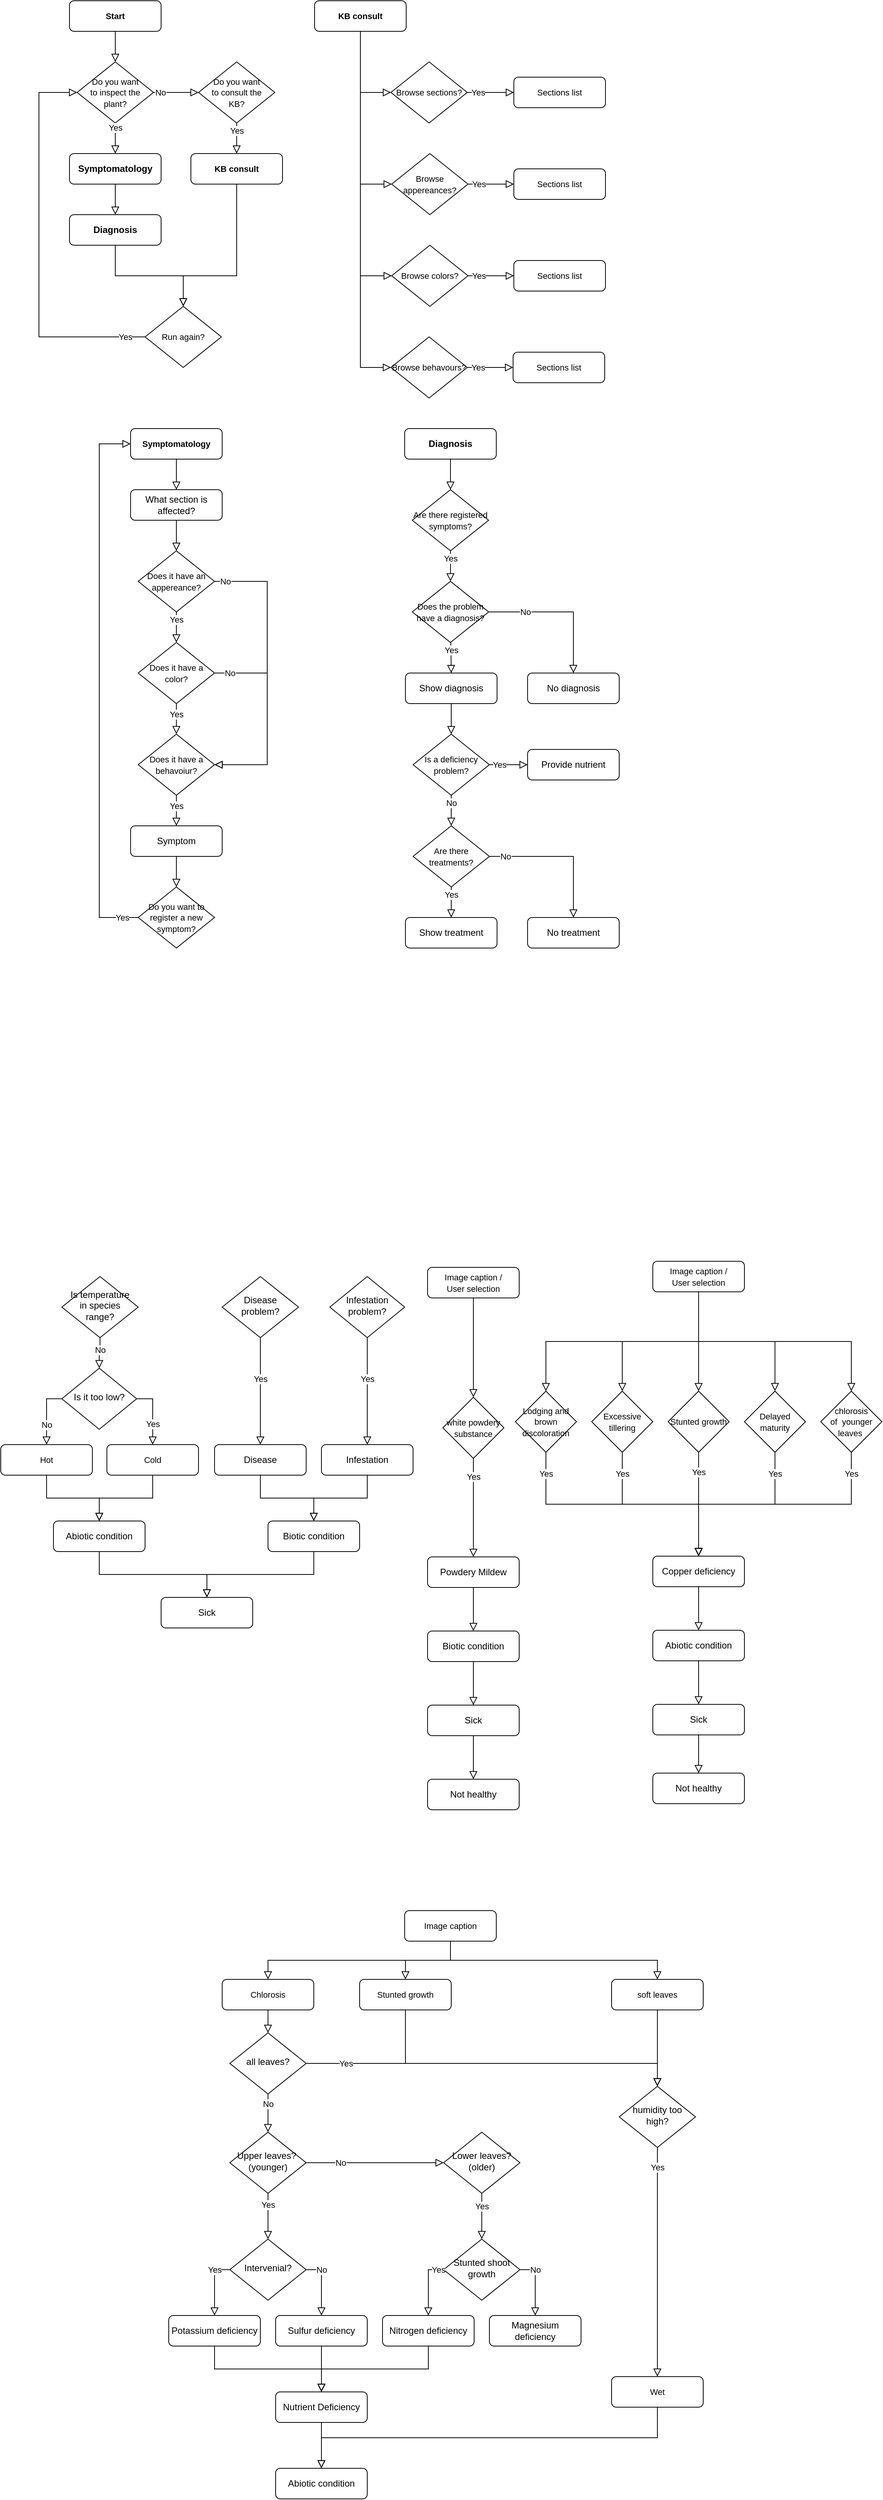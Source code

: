 <mxfile version="20.3.7" type="device"><diagram id="C5RBs43oDa-KdzZeNtuy" name="Page-1"><mxGraphModel dx="3746" dy="2472" grid="1" gridSize="10" guides="1" tooltips="1" connect="1" arrows="1" fold="1" page="1" pageScale="1" pageWidth="1169" pageHeight="827" math="0" shadow="0"><root><mxCell id="WIyWlLk6GJQsqaUBKTNV-0"/><mxCell id="WIyWlLk6GJQsqaUBKTNV-1" parent="WIyWlLk6GJQsqaUBKTNV-0"/><mxCell id="AReUltROqs1YsV1EFm5o-40" value="" style="rounded=0;html=1;jettySize=auto;orthogonalLoop=1;fontSize=11;endArrow=block;endFill=0;endSize=8;strokeWidth=1;shadow=0;labelBackgroundColor=default;edgeStyle=orthogonalEdgeStyle;exitX=0.5;exitY=1;exitDx=0;exitDy=0;" parent="WIyWlLk6GJQsqaUBKTNV-1" source="_lqhxZ4CXBOQHHzVzqV5-20" target="_lqhxZ4CXBOQHHzVzqV5-17" edge="1"><mxGeometry x="-0.169" relative="1" as="geometry"><mxPoint as="offset"/><mxPoint x="-2180" y="-1400" as="sourcePoint"/><mxPoint x="-2180" y="-1360" as="targetPoint"/><Array as="points"><mxPoint x="-2180" y="-1280"/><mxPoint x="-2091" y="-1280"/></Array></mxGeometry></mxCell><mxCell id="cMIW7-Xhyb8ea92iLJBf-52" value="Nutrient Deficiency" style="rounded=1;whiteSpace=wrap;html=1;fontSize=12;glass=0;strokeWidth=1;shadow=0;" parent="WIyWlLk6GJQsqaUBKTNV-1" vertex="1"><mxGeometry x="-1970" y="1490" width="120" height="40" as="geometry"/></mxCell><mxCell id="cMIW7-Xhyb8ea92iLJBf-54" value="" style="rounded=0;html=1;jettySize=auto;orthogonalLoop=1;fontSize=11;endArrow=block;endFill=0;endSize=8;strokeWidth=1;shadow=0;labelBackgroundColor=default;edgeStyle=orthogonalEdgeStyle;" parent="WIyWlLk6GJQsqaUBKTNV-1" source="cMIW7-Xhyb8ea92iLJBf-52" target="SNFnk1EniYjwcTErLBEZ-55" edge="1"><mxGeometry x="-0.5" relative="1" as="geometry"><mxPoint as="offset"/><mxPoint x="-1240" y="1860" as="sourcePoint"/><mxPoint x="-1160" y="2120" as="targetPoint"/></mxGeometry></mxCell><mxCell id="cMIW7-Xhyb8ea92iLJBf-58" value="Upper leaves?&amp;nbsp; (younger)" style="rhombus;whiteSpace=wrap;html=1;shadow=0;fontFamily=Helvetica;fontSize=12;align=center;strokeWidth=1;spacing=6;spacingTop=-4;" parent="WIyWlLk6GJQsqaUBKTNV-1" vertex="1"><mxGeometry x="-2030" y="1150" width="100" height="80" as="geometry"/></mxCell><mxCell id="cMIW7-Xhyb8ea92iLJBf-59" value="&lt;br&gt;" style="rounded=0;html=1;jettySize=auto;orthogonalLoop=1;fontSize=11;endArrow=block;endFill=0;endSize=8;strokeWidth=1;shadow=0;labelBackgroundColor=default;edgeStyle=orthogonalEdgeStyle;exitX=0.5;exitY=1;exitDx=0;exitDy=0;" parent="WIyWlLk6GJQsqaUBKTNV-1" source="SNFnk1EniYjwcTErLBEZ-16" target="SNFnk1EniYjwcTErLBEZ-11" edge="1"><mxGeometry x="-0.333" relative="1" as="geometry"><mxPoint as="offset"/><mxPoint x="-1980" y="990" as="sourcePoint"/><mxPoint x="-1960" y="1020" as="targetPoint"/></mxGeometry></mxCell><mxCell id="cMIW7-Xhyb8ea92iLJBf-60" value="humidity too high?" style="rhombus;whiteSpace=wrap;html=1;shadow=0;fontFamily=Helvetica;fontSize=12;align=center;strokeWidth=1;spacing=6;spacingTop=-4;" parent="WIyWlLk6GJQsqaUBKTNV-1" vertex="1"><mxGeometry x="-1520" y="1090" width="100" height="80" as="geometry"/></mxCell><mxCell id="cMIW7-Xhyb8ea92iLJBf-61" value="Sulfur deficiency" style="rounded=1;whiteSpace=wrap;html=1;fontSize=12;glass=0;strokeWidth=1;shadow=0;" parent="WIyWlLk6GJQsqaUBKTNV-1" vertex="1"><mxGeometry x="-1970" y="1390" width="120" height="40" as="geometry"/></mxCell><mxCell id="cMIW7-Xhyb8ea92iLJBf-62" value="Yes" style="rounded=0;html=1;jettySize=auto;orthogonalLoop=1;fontSize=11;endArrow=block;endFill=0;endSize=8;strokeWidth=1;shadow=0;labelBackgroundColor=default;edgeStyle=orthogonalEdgeStyle;exitX=0.5;exitY=1;exitDx=0;exitDy=0;entryX=0.5;entryY=0;entryDx=0;entryDy=0;" parent="WIyWlLk6GJQsqaUBKTNV-1" source="cMIW7-Xhyb8ea92iLJBf-58" target="cMIW7-Xhyb8ea92iLJBf-67" edge="1"><mxGeometry x="-0.5" relative="1" as="geometry"><mxPoint as="offset"/><mxPoint x="-1940" y="1250" as="sourcePoint"/><mxPoint x="-1980" y="1310" as="targetPoint"/></mxGeometry></mxCell><mxCell id="cMIW7-Xhyb8ea92iLJBf-63" value="No" style="rounded=0;html=1;jettySize=auto;orthogonalLoop=1;fontSize=11;endArrow=block;endFill=0;endSize=8;strokeWidth=1;shadow=0;labelBackgroundColor=default;edgeStyle=orthogonalEdgeStyle;exitX=1;exitY=0.5;exitDx=0;exitDy=0;entryX=0;entryY=0.5;entryDx=0;entryDy=0;" parent="WIyWlLk6GJQsqaUBKTNV-1" source="cMIW7-Xhyb8ea92iLJBf-58" target="cMIW7-Xhyb8ea92iLJBf-64" edge="1"><mxGeometry x="-0.5" relative="1" as="geometry"><mxPoint as="offset"/><mxPoint x="-1970" y="1240" as="sourcePoint"/><mxPoint x="-1970" y="1320" as="targetPoint"/></mxGeometry></mxCell><mxCell id="cMIW7-Xhyb8ea92iLJBf-64" value="Lower leaves? (older)" style="rhombus;whiteSpace=wrap;html=1;shadow=0;fontFamily=Helvetica;fontSize=12;align=center;strokeWidth=1;spacing=6;spacingTop=-4;" parent="WIyWlLk6GJQsqaUBKTNV-1" vertex="1"><mxGeometry x="-1750" y="1150" width="100" height="80" as="geometry"/></mxCell><mxCell id="cMIW7-Xhyb8ea92iLJBf-65" value="Nitrogen deficiency" style="rounded=1;whiteSpace=wrap;html=1;fontSize=12;glass=0;strokeWidth=1;shadow=0;" parent="WIyWlLk6GJQsqaUBKTNV-1" vertex="1"><mxGeometry x="-1830" y="1390" width="120" height="40" as="geometry"/></mxCell><mxCell id="cMIW7-Xhyb8ea92iLJBf-66" value="Yes" style="rounded=0;html=1;jettySize=auto;orthogonalLoop=1;fontSize=11;endArrow=block;endFill=0;endSize=8;strokeWidth=1;shadow=0;labelBackgroundColor=default;edgeStyle=orthogonalEdgeStyle;exitX=0.5;exitY=1;exitDx=0;exitDy=0;" parent="WIyWlLk6GJQsqaUBKTNV-1" source="cMIW7-Xhyb8ea92iLJBf-64" target="SNFnk1EniYjwcTErLBEZ-26" edge="1"><mxGeometry x="-0.429" relative="1" as="geometry"><mxPoint as="offset"/><mxPoint x="-1760" y="1230" as="sourcePoint"/><mxPoint x="-1760" y="1310" as="targetPoint"/></mxGeometry></mxCell><mxCell id="cMIW7-Xhyb8ea92iLJBf-67" value="Intervenial?" style="rhombus;whiteSpace=wrap;html=1;shadow=0;fontFamily=Helvetica;fontSize=12;align=center;strokeWidth=1;spacing=6;spacingTop=-4;" parent="WIyWlLk6GJQsqaUBKTNV-1" vertex="1"><mxGeometry x="-2030" y="1290" width="100" height="80" as="geometry"/></mxCell><mxCell id="cMIW7-Xhyb8ea92iLJBf-70" value="Potassium deficiency" style="rounded=1;whiteSpace=wrap;html=1;fontSize=12;glass=0;strokeWidth=1;shadow=0;" parent="WIyWlLk6GJQsqaUBKTNV-1" vertex="1"><mxGeometry x="-2110" y="1390" width="120" height="40" as="geometry"/></mxCell><mxCell id="cMIW7-Xhyb8ea92iLJBf-71" value="Yes" style="rounded=0;html=1;jettySize=auto;orthogonalLoop=1;fontSize=11;endArrow=block;endFill=0;endSize=8;strokeWidth=1;shadow=0;labelBackgroundColor=default;edgeStyle=orthogonalEdgeStyle;exitX=0;exitY=0.5;exitDx=0;exitDy=0;entryX=0.5;entryY=0;entryDx=0;entryDy=0;" parent="WIyWlLk6GJQsqaUBKTNV-1" source="cMIW7-Xhyb8ea92iLJBf-67" target="cMIW7-Xhyb8ea92iLJBf-70" edge="1"><mxGeometry x="-0.5" relative="1" as="geometry"><mxPoint as="offset"/><mxPoint x="-1575" y="1230" as="sourcePoint"/><mxPoint x="-1575" y="1310" as="targetPoint"/></mxGeometry></mxCell><mxCell id="cMIW7-Xhyb8ea92iLJBf-72" value="No" style="rounded=0;html=1;jettySize=auto;orthogonalLoop=1;fontSize=11;endArrow=block;endFill=0;endSize=8;strokeWidth=1;shadow=0;labelBackgroundColor=default;edgeStyle=orthogonalEdgeStyle;exitX=1;exitY=0.5;exitDx=0;exitDy=0;" parent="WIyWlLk6GJQsqaUBKTNV-1" source="cMIW7-Xhyb8ea92iLJBf-67" target="cMIW7-Xhyb8ea92iLJBf-61" edge="1"><mxGeometry x="-0.5" relative="1" as="geometry"><mxPoint as="offset"/><mxPoint x="-1910" y="1200" as="sourcePoint"/><mxPoint x="-1820" y="1200" as="targetPoint"/></mxGeometry></mxCell><mxCell id="SNFnk1EniYjwcTErLBEZ-1" value="&lt;span style=&quot;font-size: 11px;&quot;&gt;Stunted growth&lt;/span&gt;" style="rounded=1;whiteSpace=wrap;html=1;fontSize=12;glass=0;strokeWidth=1;shadow=0;" parent="WIyWlLk6GJQsqaUBKTNV-1" vertex="1"><mxGeometry x="-1860" y="950" width="120" height="40" as="geometry"/></mxCell><mxCell id="SNFnk1EniYjwcTErLBEZ-7" value="&lt;span style=&quot;font-size: 11px;&quot;&gt;Wet&lt;/span&gt;" style="rounded=1;whiteSpace=wrap;html=1;fontSize=12;glass=0;strokeWidth=1;shadow=0;" parent="WIyWlLk6GJQsqaUBKTNV-1" vertex="1"><mxGeometry x="-1530" y="1470" width="120" height="40" as="geometry"/></mxCell><mxCell id="SNFnk1EniYjwcTErLBEZ-8" value="&lt;span style=&quot;font-size: 11px;&quot;&gt;soft leaves&lt;/span&gt;" style="rounded=1;whiteSpace=wrap;html=1;fontSize=12;glass=0;strokeWidth=1;shadow=0;" parent="WIyWlLk6GJQsqaUBKTNV-1" vertex="1"><mxGeometry x="-1530" y="950" width="120" height="40" as="geometry"/></mxCell><mxCell id="SNFnk1EniYjwcTErLBEZ-9" value="" style="rounded=0;html=1;jettySize=auto;orthogonalLoop=1;fontSize=11;endArrow=block;endFill=0;endSize=8;strokeWidth=1;shadow=0;labelBackgroundColor=default;edgeStyle=orthogonalEdgeStyle;entryX=0.5;entryY=0;entryDx=0;entryDy=0;exitX=0.5;exitY=1;exitDx=0;exitDy=0;" parent="WIyWlLk6GJQsqaUBKTNV-1" source="SNFnk1EniYjwcTErLBEZ-8" target="cMIW7-Xhyb8ea92iLJBf-60" edge="1"><mxGeometry x="-0.85" relative="1" as="geometry"><mxPoint as="offset"/><mxPoint x="-1240" y="1110" as="sourcePoint"/><mxPoint x="-1370" y="1250" as="targetPoint"/></mxGeometry></mxCell><mxCell id="SNFnk1EniYjwcTErLBEZ-11" value="all leaves?" style="rhombus;whiteSpace=wrap;html=1;shadow=0;fontFamily=Helvetica;fontSize=12;align=center;strokeWidth=1;spacing=6;spacingTop=-4;" parent="WIyWlLk6GJQsqaUBKTNV-1" vertex="1"><mxGeometry x="-2030" y="1020" width="100" height="80" as="geometry"/></mxCell><mxCell id="SNFnk1EniYjwcTErLBEZ-12" value="Yes" style="rounded=0;html=1;jettySize=auto;orthogonalLoop=1;fontSize=11;endArrow=block;endFill=0;endSize=8;strokeWidth=1;shadow=0;labelBackgroundColor=default;edgeStyle=orthogonalEdgeStyle;exitX=1;exitY=0.5;exitDx=0;exitDy=0;entryX=0.5;entryY=0;entryDx=0;entryDy=0;" parent="WIyWlLk6GJQsqaUBKTNV-1" source="SNFnk1EniYjwcTErLBEZ-11" target="cMIW7-Xhyb8ea92iLJBf-60" edge="1"><mxGeometry x="-0.789" relative="1" as="geometry"><mxPoint as="offset"/><mxPoint x="-1910" y="1050" as="sourcePoint"/><mxPoint x="-1830" y="1090" as="targetPoint"/></mxGeometry></mxCell><mxCell id="SNFnk1EniYjwcTErLBEZ-13" value="No" style="rounded=0;html=1;jettySize=auto;orthogonalLoop=1;fontSize=11;endArrow=block;endFill=0;endSize=8;strokeWidth=1;shadow=0;labelBackgroundColor=default;edgeStyle=orthogonalEdgeStyle;exitX=0.5;exitY=1;exitDx=0;exitDy=0;entryX=0.5;entryY=0;entryDx=0;entryDy=0;" parent="WIyWlLk6GJQsqaUBKTNV-1" source="SNFnk1EniYjwcTErLBEZ-11" target="cMIW7-Xhyb8ea92iLJBf-58" edge="1"><mxGeometry x="-0.5" relative="1" as="geometry"><mxPoint as="offset"/><mxPoint x="-1910" y="1230" as="sourcePoint"/><mxPoint x="-1820" y="1230" as="targetPoint"/></mxGeometry></mxCell><mxCell id="SNFnk1EniYjwcTErLBEZ-16" value="&lt;span style=&quot;font-size: 11px;&quot;&gt;Chlorosis&lt;/span&gt;" style="rounded=1;whiteSpace=wrap;html=1;fontSize=12;glass=0;strokeWidth=1;shadow=0;" parent="WIyWlLk6GJQsqaUBKTNV-1" vertex="1"><mxGeometry x="-2040" y="950" width="120" height="40" as="geometry"/></mxCell><mxCell id="SNFnk1EniYjwcTErLBEZ-17" value="Yes" style="rounded=0;html=1;jettySize=auto;orthogonalLoop=1;fontSize=11;endArrow=block;endFill=0;endSize=8;strokeWidth=1;shadow=0;labelBackgroundColor=default;edgeStyle=orthogonalEdgeStyle;exitX=0.5;exitY=1;exitDx=0;exitDy=0;entryX=0.5;entryY=0;entryDx=0;entryDy=0;" parent="WIyWlLk6GJQsqaUBKTNV-1" source="cMIW7-Xhyb8ea92iLJBf-60" target="SNFnk1EniYjwcTErLBEZ-7" edge="1"><mxGeometry x="-0.826" relative="1" as="geometry"><mxPoint as="offset"/><mxPoint x="-1750" y="1245" as="sourcePoint"/><mxPoint x="-1750" y="1475" as="targetPoint"/></mxGeometry></mxCell><mxCell id="SNFnk1EniYjwcTErLBEZ-18" value="" style="rounded=0;html=1;jettySize=auto;orthogonalLoop=1;fontSize=11;endArrow=block;endFill=0;endSize=8;strokeWidth=1;shadow=0;labelBackgroundColor=default;edgeStyle=elbowEdgeStyle;exitX=0.5;exitY=1;exitDx=0;exitDy=0;entryX=0.5;entryY=0;entryDx=0;entryDy=0;elbow=vertical;" parent="WIyWlLk6GJQsqaUBKTNV-1" source="SNFnk1EniYjwcTErLBEZ-1" target="cMIW7-Xhyb8ea92iLJBf-60" edge="1"><mxGeometry x="-0.85" relative="1" as="geometry"><mxPoint as="offset"/><mxPoint x="-1620" y="980" as="sourcePoint"/><mxPoint x="-1580" y="1100" as="targetPoint"/><Array as="points"><mxPoint x="-1720" y="1060"/></Array></mxGeometry></mxCell><mxCell id="SNFnk1EniYjwcTErLBEZ-19" value="" style="rounded=0;html=1;jettySize=auto;orthogonalLoop=1;fontSize=11;endArrow=block;endFill=0;endSize=8;strokeWidth=1;shadow=0;labelBackgroundColor=default;edgeStyle=orthogonalEdgeStyle;exitX=0.5;exitY=1;exitDx=0;exitDy=0;entryX=0.5;entryY=0;entryDx=0;entryDy=0;" parent="WIyWlLk6GJQsqaUBKTNV-1" source="cMIW7-Xhyb8ea92iLJBf-70" target="cMIW7-Xhyb8ea92iLJBf-52" edge="1"><mxGeometry x="-0.5" relative="1" as="geometry"><mxPoint as="offset"/><mxPoint x="-2050" y="1680" as="sourcePoint"/><mxPoint x="-2020" y="1590" as="targetPoint"/></mxGeometry></mxCell><mxCell id="SNFnk1EniYjwcTErLBEZ-20" value="" style="rounded=0;html=1;jettySize=auto;orthogonalLoop=1;fontSize=11;endArrow=block;endFill=0;endSize=8;strokeWidth=1;shadow=0;labelBackgroundColor=default;edgeStyle=orthogonalEdgeStyle;exitX=0.5;exitY=1;exitDx=0;exitDy=0;entryX=0.5;entryY=0;entryDx=0;entryDy=0;" parent="WIyWlLk6GJQsqaUBKTNV-1" source="cMIW7-Xhyb8ea92iLJBf-61" target="cMIW7-Xhyb8ea92iLJBf-52" edge="1"><mxGeometry x="-0.5" relative="1" as="geometry"><mxPoint as="offset"/><mxPoint x="-2050" y="1510" as="sourcePoint"/><mxPoint x="-2050" y="1640" as="targetPoint"/></mxGeometry></mxCell><mxCell id="SNFnk1EniYjwcTErLBEZ-21" value="" style="rounded=0;html=1;jettySize=auto;orthogonalLoop=1;fontSize=11;endArrow=block;endFill=0;endSize=8;strokeWidth=1;shadow=0;labelBackgroundColor=default;edgeStyle=orthogonalEdgeStyle;exitX=0.5;exitY=1;exitDx=0;exitDy=0;entryX=0.5;entryY=0;entryDx=0;entryDy=0;" parent="WIyWlLk6GJQsqaUBKTNV-1" source="cMIW7-Xhyb8ea92iLJBf-65" target="cMIW7-Xhyb8ea92iLJBf-52" edge="1"><mxGeometry x="-0.5" relative="1" as="geometry"><mxPoint as="offset"/><mxPoint x="-2040" y="1520" as="sourcePoint"/><mxPoint x="-2040" y="1650" as="targetPoint"/></mxGeometry></mxCell><mxCell id="SNFnk1EniYjwcTErLBEZ-26" value="Stunted shoot growth" style="rhombus;whiteSpace=wrap;html=1;shadow=0;fontFamily=Helvetica;fontSize=12;align=center;strokeWidth=1;spacing=6;spacingTop=-4;" parent="WIyWlLk6GJQsqaUBKTNV-1" vertex="1"><mxGeometry x="-1750" y="1290" width="100" height="80" as="geometry"/></mxCell><mxCell id="SNFnk1EniYjwcTErLBEZ-27" value="Yes" style="rounded=0;html=1;jettySize=auto;orthogonalLoop=1;fontSize=11;endArrow=block;endFill=0;endSize=8;strokeWidth=1;shadow=0;labelBackgroundColor=default;edgeStyle=orthogonalEdgeStyle;exitX=0;exitY=0.5;exitDx=0;exitDy=0;entryX=0.5;entryY=0;entryDx=0;entryDy=0;" parent="WIyWlLk6GJQsqaUBKTNV-1" source="SNFnk1EniYjwcTErLBEZ-26" target="cMIW7-Xhyb8ea92iLJBf-65" edge="1"><mxGeometry x="-0.826" relative="1" as="geometry"><mxPoint as="offset"/><mxPoint x="-1760" y="1240" as="sourcePoint"/><mxPoint x="-1690" y="1317" as="targetPoint"/></mxGeometry></mxCell><mxCell id="SNFnk1EniYjwcTErLBEZ-28" value="Magnesium deficiency" style="rounded=1;whiteSpace=wrap;html=1;fontSize=12;glass=0;strokeWidth=1;shadow=0;" parent="WIyWlLk6GJQsqaUBKTNV-1" vertex="1"><mxGeometry x="-1690" y="1390" width="120" height="40" as="geometry"/></mxCell><mxCell id="SNFnk1EniYjwcTErLBEZ-29" value="No" style="rounded=0;html=1;jettySize=auto;orthogonalLoop=1;fontSize=11;endArrow=block;endFill=0;endSize=8;strokeWidth=1;shadow=0;labelBackgroundColor=default;edgeStyle=orthogonalEdgeStyle;exitX=1;exitY=0.5;exitDx=0;exitDy=0;entryX=0.5;entryY=0;entryDx=0;entryDy=0;" parent="WIyWlLk6GJQsqaUBKTNV-1" source="SNFnk1EniYjwcTErLBEZ-26" target="SNFnk1EniYjwcTErLBEZ-28" edge="1"><mxGeometry x="-0.5" relative="1" as="geometry"><mxPoint as="offset"/><mxPoint x="-1910" y="1350" as="sourcePoint"/><mxPoint x="-1890" y="1470" as="targetPoint"/></mxGeometry></mxCell><mxCell id="SNFnk1EniYjwcTErLBEZ-55" value="Abiotic condition" style="rounded=1;whiteSpace=wrap;html=1;fontSize=12;glass=0;strokeWidth=1;shadow=0;" parent="WIyWlLk6GJQsqaUBKTNV-1" vertex="1"><mxGeometry x="-1970" y="1590" width="120" height="40" as="geometry"/></mxCell><mxCell id="seozOgCHnS6t_O9pJalu-2" value="&lt;span style=&quot;font-size: 11px;&quot;&gt;Image caption&lt;/span&gt;" style="rounded=1;whiteSpace=wrap;html=1;fontSize=12;glass=0;strokeWidth=1;shadow=0;" parent="WIyWlLk6GJQsqaUBKTNV-1" vertex="1"><mxGeometry x="-1801" y="860" width="120" height="40" as="geometry"/></mxCell><mxCell id="seozOgCHnS6t_O9pJalu-3" value="&lt;br&gt;" style="rounded=0;html=1;jettySize=auto;orthogonalLoop=1;fontSize=11;endArrow=block;endFill=0;endSize=8;strokeWidth=1;shadow=0;labelBackgroundColor=default;edgeStyle=orthogonalEdgeStyle;exitX=0.5;exitY=1;exitDx=0;exitDy=0;entryX=0.5;entryY=0;entryDx=0;entryDy=0;" parent="WIyWlLk6GJQsqaUBKTNV-1" source="seozOgCHnS6t_O9pJalu-2" target="SNFnk1EniYjwcTErLBEZ-16" edge="1"><mxGeometry x="-0.333" relative="1" as="geometry"><mxPoint as="offset"/><mxPoint x="-1970" y="980" as="sourcePoint"/><mxPoint x="-1970" y="1030" as="targetPoint"/></mxGeometry></mxCell><mxCell id="seozOgCHnS6t_O9pJalu-4" value="&lt;br&gt;" style="rounded=0;html=1;jettySize=auto;orthogonalLoop=1;fontSize=11;endArrow=block;endFill=0;endSize=8;strokeWidth=1;shadow=0;labelBackgroundColor=default;edgeStyle=orthogonalEdgeStyle;exitX=0.5;exitY=1;exitDx=0;exitDy=0;" parent="WIyWlLk6GJQsqaUBKTNV-1" source="seozOgCHnS6t_O9pJalu-2" target="SNFnk1EniYjwcTErLBEZ-1" edge="1"><mxGeometry x="-0.333" relative="1" as="geometry"><mxPoint as="offset"/><mxPoint x="-1960" y="990" as="sourcePoint"/><mxPoint x="-1960" y="1040" as="targetPoint"/></mxGeometry></mxCell><mxCell id="seozOgCHnS6t_O9pJalu-5" value="&lt;br&gt;" style="rounded=0;html=1;jettySize=auto;orthogonalLoop=1;fontSize=11;endArrow=block;endFill=0;endSize=8;strokeWidth=1;shadow=0;labelBackgroundColor=default;edgeStyle=orthogonalEdgeStyle;exitX=0.5;exitY=1;exitDx=0;exitDy=0;" parent="WIyWlLk6GJQsqaUBKTNV-1" source="seozOgCHnS6t_O9pJalu-2" target="SNFnk1EniYjwcTErLBEZ-8" edge="1"><mxGeometry x="-0.333" relative="1" as="geometry"><mxPoint as="offset"/><mxPoint x="-1950" y="1000" as="sourcePoint"/><mxPoint x="-1950" y="1050" as="targetPoint"/></mxGeometry></mxCell><mxCell id="seozOgCHnS6t_O9pJalu-7" value="&lt;br&gt;" style="rounded=0;html=1;jettySize=auto;orthogonalLoop=1;fontSize=11;endArrow=block;endFill=0;endSize=8;strokeWidth=1;shadow=0;labelBackgroundColor=default;edgeStyle=orthogonalEdgeStyle;exitX=0.5;exitY=1;exitDx=0;exitDy=0;" parent="WIyWlLk6GJQsqaUBKTNV-1" source="seozOgCHnS6t_O9pJalu-14" target="ORPVnWU-fv5BLJRAVnnI-1" edge="1"><mxGeometry x="-0.333" relative="1" as="geometry"><mxPoint as="offset"/><mxPoint x="-676" y="160" as="sourcePoint"/><mxPoint x="-1246" y="200" as="targetPoint"/></mxGeometry></mxCell><mxCell id="seozOgCHnS6t_O9pJalu-8" value="Copper deficiency" style="rounded=1;whiteSpace=wrap;html=1;fontSize=12;glass=0;strokeWidth=1;shadow=0;" parent="WIyWlLk6GJQsqaUBKTNV-1" vertex="1"><mxGeometry x="-1476" y="396" width="120" height="40" as="geometry"/></mxCell><mxCell id="seozOgCHnS6t_O9pJalu-11" value="&lt;br&gt;" style="rounded=0;html=1;jettySize=auto;orthogonalLoop=1;fontSize=11;endArrow=block;endFill=0;endSize=8;strokeWidth=1;shadow=0;labelBackgroundColor=default;edgeStyle=orthogonalEdgeStyle;exitX=0.5;exitY=1;exitDx=0;exitDy=0;" parent="WIyWlLk6GJQsqaUBKTNV-1" source="seozOgCHnS6t_O9pJalu-14" target="ORPVnWU-fv5BLJRAVnnI-0" edge="1"><mxGeometry x="-0.333" relative="1" as="geometry"><mxPoint as="offset"/><mxPoint x="-1236" y="420" as="sourcePoint"/><mxPoint x="-1116" y="200" as="targetPoint"/></mxGeometry></mxCell><mxCell id="seozOgCHnS6t_O9pJalu-13" value="Yes" style="rounded=0;html=1;jettySize=auto;orthogonalLoop=1;fontSize=11;endArrow=block;endFill=0;endSize=8;strokeWidth=1;shadow=0;labelBackgroundColor=default;edgeStyle=orthogonalEdgeStyle;exitX=0.5;exitY=1;exitDx=0;exitDy=0;entryX=0.5;entryY=0;entryDx=0;entryDy=0;" parent="WIyWlLk6GJQsqaUBKTNV-1" source="ORPVnWU-fv5BLJRAVnnI-3" target="seozOgCHnS6t_O9pJalu-8" edge="1"><mxGeometry x="-0.833" relative="1" as="geometry"><mxPoint as="offset"/><mxPoint x="-1636" y="240" as="sourcePoint"/><mxPoint x="-1236" y="527" as="targetPoint"/></mxGeometry></mxCell><mxCell id="seozOgCHnS6t_O9pJalu-14" value="&lt;span style=&quot;font-size: 11px;&quot;&gt;Image caption /&lt;br&gt;User selection&lt;/span&gt;" style="rounded=1;whiteSpace=wrap;html=1;fontSize=12;glass=0;strokeWidth=1;shadow=0;" parent="WIyWlLk6GJQsqaUBKTNV-1" vertex="1"><mxGeometry x="-1476" y="10" width="120" height="40" as="geometry"/></mxCell><mxCell id="seozOgCHnS6t_O9pJalu-17" value="&lt;br&gt;" style="rounded=0;html=1;jettySize=auto;orthogonalLoop=1;fontSize=11;endArrow=block;endFill=0;endSize=8;strokeWidth=1;shadow=0;labelBackgroundColor=default;edgeStyle=orthogonalEdgeStyle;" parent="WIyWlLk6GJQsqaUBKTNV-1" source="seozOgCHnS6t_O9pJalu-14" target="ORPVnWU-fv5BLJRAVnnI-2" edge="1"><mxGeometry x="-0.333" relative="1" as="geometry"><mxPoint as="offset"/><mxPoint x="-1126" y="70" as="sourcePoint"/><mxPoint x="-1376" y="200" as="targetPoint"/></mxGeometry></mxCell><mxCell id="seozOgCHnS6t_O9pJalu-20" value="&lt;br&gt;" style="rounded=0;html=1;jettySize=auto;orthogonalLoop=1;fontSize=11;endArrow=block;endFill=0;endSize=8;strokeWidth=1;shadow=0;labelBackgroundColor=default;edgeStyle=orthogonalEdgeStyle;exitX=0.5;exitY=1;exitDx=0;exitDy=0;" parent="WIyWlLk6GJQsqaUBKTNV-1" source="seozOgCHnS6t_O9pJalu-14" target="ORPVnWU-fv5BLJRAVnnI-4" edge="1"><mxGeometry x="-0.333" relative="1" as="geometry"><mxPoint as="offset"/><mxPoint x="-1246" y="70" as="sourcePoint"/><mxPoint x="-1516" y="190" as="targetPoint"/></mxGeometry></mxCell><mxCell id="seozOgCHnS6t_O9pJalu-21" value="&lt;br&gt;" style="rounded=0;html=1;jettySize=auto;orthogonalLoop=1;fontSize=11;endArrow=block;endFill=0;endSize=8;strokeWidth=1;shadow=0;labelBackgroundColor=default;edgeStyle=orthogonalEdgeStyle;exitX=0.5;exitY=1;exitDx=0;exitDy=0;" parent="WIyWlLk6GJQsqaUBKTNV-1" source="seozOgCHnS6t_O9pJalu-14" target="ORPVnWU-fv5BLJRAVnnI-3" edge="1"><mxGeometry x="-0.333" relative="1" as="geometry"><mxPoint as="offset"/><mxPoint x="-1236" y="80" as="sourcePoint"/><mxPoint x="-1636" y="200" as="targetPoint"/></mxGeometry></mxCell><mxCell id="seozOgCHnS6t_O9pJalu-22" value="Yes" style="rounded=0;html=1;jettySize=auto;orthogonalLoop=1;fontSize=11;endArrow=block;endFill=0;endSize=8;strokeWidth=1;shadow=0;labelBackgroundColor=default;edgeStyle=orthogonalEdgeStyle;exitX=0.5;exitY=1;exitDx=0;exitDy=0;entryX=0.5;entryY=0;entryDx=0;entryDy=0;" parent="WIyWlLk6GJQsqaUBKTNV-1" source="ORPVnWU-fv5BLJRAVnnI-4" target="seozOgCHnS6t_O9pJalu-8" edge="1"><mxGeometry x="-0.769" relative="1" as="geometry"><mxPoint as="offset"/><mxPoint x="-1506" y="240" as="sourcePoint"/><mxPoint x="-1386" y="450" as="targetPoint"/></mxGeometry></mxCell><mxCell id="seozOgCHnS6t_O9pJalu-23" value="Yes" style="rounded=0;html=1;jettySize=auto;orthogonalLoop=1;fontSize=11;endArrow=block;endFill=0;endSize=8;strokeWidth=1;shadow=0;labelBackgroundColor=default;edgeStyle=orthogonalEdgeStyle;exitX=0.5;exitY=1;exitDx=0;exitDy=0;entryX=0.5;entryY=0;entryDx=0;entryDy=0;" parent="WIyWlLk6GJQsqaUBKTNV-1" source="ORPVnWU-fv5BLJRAVnnI-2" target="seozOgCHnS6t_O9pJalu-8" edge="1"><mxGeometry x="-0.625" relative="1" as="geometry"><mxPoint as="offset"/><mxPoint x="-1376" y="240" as="sourcePoint"/><mxPoint x="-1376" y="460" as="targetPoint"/></mxGeometry></mxCell><mxCell id="seozOgCHnS6t_O9pJalu-24" value="Yes" style="rounded=0;html=1;jettySize=auto;orthogonalLoop=1;fontSize=11;endArrow=block;endFill=0;endSize=8;strokeWidth=1;shadow=0;labelBackgroundColor=default;edgeStyle=orthogonalEdgeStyle;exitX=0.5;exitY=1;exitDx=0;exitDy=0;entryX=0.5;entryY=0;entryDx=0;entryDy=0;" parent="WIyWlLk6GJQsqaUBKTNV-1" source="ORPVnWU-fv5BLJRAVnnI-1" target="seozOgCHnS6t_O9pJalu-8" edge="1"><mxGeometry x="-0.769" relative="1" as="geometry"><mxPoint as="offset"/><mxPoint x="-1246" y="240" as="sourcePoint"/><mxPoint x="-1366" y="470" as="targetPoint"/></mxGeometry></mxCell><mxCell id="seozOgCHnS6t_O9pJalu-25" value="Yes" style="rounded=0;html=1;jettySize=auto;orthogonalLoop=1;fontSize=11;endArrow=block;endFill=0;endSize=8;strokeWidth=1;shadow=0;labelBackgroundColor=default;edgeStyle=orthogonalEdgeStyle;exitX=0.5;exitY=1;exitDx=0;exitDy=0;" parent="WIyWlLk6GJQsqaUBKTNV-1" source="ORPVnWU-fv5BLJRAVnnI-0" target="seozOgCHnS6t_O9pJalu-8" edge="1"><mxGeometry x="-0.833" relative="1" as="geometry"><mxPoint as="offset"/><mxPoint x="-1116" y="240" as="sourcePoint"/><mxPoint x="-1356" y="480" as="targetPoint"/></mxGeometry></mxCell><mxCell id="ORPVnWU-fv5BLJRAVnnI-0" value="&lt;span style=&quot;font-size: 11px;&quot;&gt;chlorosis of&amp;nbsp;&amp;nbsp;&lt;/span&gt;&lt;span style=&quot;font-size: 11px;&quot;&gt;younger leaves&amp;nbsp;&lt;/span&gt;" style="rhombus;whiteSpace=wrap;html=1;" parent="WIyWlLk6GJQsqaUBKTNV-1" vertex="1"><mxGeometry x="-1256" y="180" width="80" height="80" as="geometry"/></mxCell><mxCell id="ORPVnWU-fv5BLJRAVnnI-1" value="&lt;span style=&quot;font-size: 11px;&quot;&gt;Delayed maturity&lt;/span&gt;" style="rhombus;whiteSpace=wrap;html=1;" parent="WIyWlLk6GJQsqaUBKTNV-1" vertex="1"><mxGeometry x="-1356" y="180" width="80" height="80" as="geometry"/></mxCell><mxCell id="ORPVnWU-fv5BLJRAVnnI-2" value="&lt;span style=&quot;font-size: 11px;&quot;&gt;Stunted growth&lt;/span&gt;" style="rhombus;whiteSpace=wrap;html=1;" parent="WIyWlLk6GJQsqaUBKTNV-1" vertex="1"><mxGeometry x="-1456" y="180" width="80" height="80" as="geometry"/></mxCell><mxCell id="ORPVnWU-fv5BLJRAVnnI-3" value="&lt;span style=&quot;font-size: 11px;&quot;&gt;Lodging and brown discoloration&lt;/span&gt;" style="rhombus;whiteSpace=wrap;html=1;" parent="WIyWlLk6GJQsqaUBKTNV-1" vertex="1"><mxGeometry x="-1656" y="180" width="80" height="80" as="geometry"/></mxCell><mxCell id="ORPVnWU-fv5BLJRAVnnI-4" value="&lt;span style=&quot;font-size: 11px;&quot;&gt;Excessive tillering&lt;/span&gt;" style="rhombus;whiteSpace=wrap;html=1;" parent="WIyWlLk6GJQsqaUBKTNV-1" vertex="1"><mxGeometry x="-1556" y="180" width="80" height="80" as="geometry"/></mxCell><mxCell id="ORPVnWU-fv5BLJRAVnnI-5" value="Abiotic condition" style="rounded=1;whiteSpace=wrap;html=1;fontSize=12;glass=0;strokeWidth=1;shadow=0;" parent="WIyWlLk6GJQsqaUBKTNV-1" vertex="1"><mxGeometry x="-1476" y="493" width="120" height="40" as="geometry"/></mxCell><mxCell id="ORPVnWU-fv5BLJRAVnnI-6" value="" style="rounded=0;html=1;jettySize=auto;orthogonalLoop=1;fontSize=11;endArrow=block;endFill=0;endSize=8;strokeWidth=1;shadow=0;labelBackgroundColor=default;edgeStyle=orthogonalEdgeStyle;exitX=0.5;exitY=1;exitDx=0;exitDy=0;" parent="WIyWlLk6GJQsqaUBKTNV-1" source="ORPVnWU-fv5BLJRAVnnI-5" target="ORPVnWU-fv5BLJRAVnnI-7" edge="1"><mxGeometry x="0.333" relative="1" as="geometry"><mxPoint as="offset"/><mxPoint x="-1146" y="563" as="sourcePoint"/><mxPoint x="-1346" y="863" as="targetPoint"/></mxGeometry></mxCell><mxCell id="ORPVnWU-fv5BLJRAVnnI-7" value="Sick" style="rounded=1;whiteSpace=wrap;html=1;fontSize=12;glass=0;strokeWidth=1;shadow=0;" parent="WIyWlLk6GJQsqaUBKTNV-1" vertex="1"><mxGeometry x="-1476" y="590" width="120" height="40" as="geometry"/></mxCell><mxCell id="ORPVnWU-fv5BLJRAVnnI-8" value="" style="rounded=0;html=1;jettySize=auto;orthogonalLoop=1;fontSize=11;endArrow=block;endFill=0;endSize=8;strokeWidth=1;shadow=0;labelBackgroundColor=default;edgeStyle=orthogonalEdgeStyle;exitX=0.5;exitY=1;exitDx=0;exitDy=0;" parent="WIyWlLk6GJQsqaUBKTNV-1" source="seozOgCHnS6t_O9pJalu-8" target="ORPVnWU-fv5BLJRAVnnI-5" edge="1"><mxGeometry x="0.333" relative="1" as="geometry"><mxPoint as="offset"/><mxPoint x="-1406" y="543" as="sourcePoint"/><mxPoint x="-1406" y="629" as="targetPoint"/></mxGeometry></mxCell><mxCell id="ORPVnWU-fv5BLJRAVnnI-9" value="&lt;span style=&quot;font-size: 11px;&quot;&gt;Image caption /&lt;br&gt;User selection&lt;/span&gt;" style="rounded=1;whiteSpace=wrap;html=1;fontSize=12;glass=0;strokeWidth=1;shadow=0;" parent="WIyWlLk6GJQsqaUBKTNV-1" vertex="1"><mxGeometry x="-1771" y="18" width="120" height="40" as="geometry"/></mxCell><mxCell id="ORPVnWU-fv5BLJRAVnnI-14" value="Powdery Mildew" style="rounded=1;whiteSpace=wrap;html=1;fontSize=12;glass=0;strokeWidth=1;shadow=0;" parent="WIyWlLk6GJQsqaUBKTNV-1" vertex="1"><mxGeometry x="-1771" y="397" width="120" height="40" as="geometry"/></mxCell><mxCell id="ORPVnWU-fv5BLJRAVnnI-15" value="&lt;br&gt;" style="rounded=0;html=1;jettySize=auto;orthogonalLoop=1;fontSize=11;endArrow=block;endFill=0;endSize=8;strokeWidth=1;shadow=0;labelBackgroundColor=default;edgeStyle=orthogonalEdgeStyle;exitX=0.5;exitY=1;exitDx=0;exitDy=0;" parent="WIyWlLk6GJQsqaUBKTNV-1" source="ORPVnWU-fv5BLJRAVnnI-9" target="ORPVnWU-fv5BLJRAVnnI-17" edge="1"><mxGeometry x="-0.333" relative="1" as="geometry"><mxPoint as="offset"/><mxPoint x="-1711" y="77" as="sourcePoint"/><mxPoint x="-1671" y="227" as="targetPoint"/></mxGeometry></mxCell><mxCell id="ORPVnWU-fv5BLJRAVnnI-16" value="Yes" style="rounded=0;html=1;jettySize=auto;orthogonalLoop=1;fontSize=11;endArrow=block;endFill=0;endSize=8;strokeWidth=1;shadow=0;labelBackgroundColor=default;edgeStyle=orthogonalEdgeStyle;exitX=0.5;exitY=1;exitDx=0;exitDy=0;entryX=0.5;entryY=0;entryDx=0;entryDy=0;" parent="WIyWlLk6GJQsqaUBKTNV-1" source="ORPVnWU-fv5BLJRAVnnI-17" target="ORPVnWU-fv5BLJRAVnnI-14" edge="1"><mxGeometry x="-0.625" relative="1" as="geometry"><mxPoint as="offset"/><mxPoint x="-1671" y="267" as="sourcePoint"/><mxPoint x="-1671" y="487" as="targetPoint"/></mxGeometry></mxCell><mxCell id="ORPVnWU-fv5BLJRAVnnI-17" value="&lt;span style=&quot;font-size: 11px;&quot;&gt;white powdery substance&lt;/span&gt;" style="rhombus;whiteSpace=wrap;html=1;" parent="WIyWlLk6GJQsqaUBKTNV-1" vertex="1"><mxGeometry x="-1751" y="188" width="80" height="80" as="geometry"/></mxCell><mxCell id="ORPVnWU-fv5BLJRAVnnI-20" value="Biotic condition" style="rounded=1;whiteSpace=wrap;html=1;fontSize=12;glass=0;strokeWidth=1;shadow=0;" parent="WIyWlLk6GJQsqaUBKTNV-1" vertex="1"><mxGeometry x="-1771" y="494" width="120" height="40" as="geometry"/></mxCell><mxCell id="ORPVnWU-fv5BLJRAVnnI-21" value="" style="rounded=0;html=1;jettySize=auto;orthogonalLoop=1;fontSize=11;endArrow=block;endFill=0;endSize=8;strokeWidth=1;shadow=0;labelBackgroundColor=default;edgeStyle=orthogonalEdgeStyle;exitX=0.5;exitY=1;exitDx=0;exitDy=0;" parent="WIyWlLk6GJQsqaUBKTNV-1" source="ORPVnWU-fv5BLJRAVnnI-20" target="ORPVnWU-fv5BLJRAVnnI-22" edge="1"><mxGeometry x="0.333" relative="1" as="geometry"><mxPoint as="offset"/><mxPoint x="-1441" y="564" as="sourcePoint"/><mxPoint x="-1641" y="864" as="targetPoint"/></mxGeometry></mxCell><mxCell id="ORPVnWU-fv5BLJRAVnnI-22" value="Sick" style="rounded=1;whiteSpace=wrap;html=1;fontSize=12;glass=0;strokeWidth=1;shadow=0;" parent="WIyWlLk6GJQsqaUBKTNV-1" vertex="1"><mxGeometry x="-1771" y="591" width="120" height="40" as="geometry"/></mxCell><mxCell id="ORPVnWU-fv5BLJRAVnnI-23" value="" style="rounded=0;html=1;jettySize=auto;orthogonalLoop=1;fontSize=11;endArrow=block;endFill=0;endSize=8;strokeWidth=1;shadow=0;labelBackgroundColor=default;edgeStyle=orthogonalEdgeStyle;" parent="WIyWlLk6GJQsqaUBKTNV-1" source="ORPVnWU-fv5BLJRAVnnI-14" target="ORPVnWU-fv5BLJRAVnnI-20" edge="1"><mxGeometry x="0.333" relative="1" as="geometry"><mxPoint as="offset"/><mxPoint x="-1711" y="437" as="sourcePoint"/><mxPoint x="-1701" y="630" as="targetPoint"/></mxGeometry></mxCell><mxCell id="ORPVnWU-fv5BLJRAVnnI-24" value="Not healthy" style="rounded=1;whiteSpace=wrap;html=1;fontSize=12;glass=0;strokeWidth=1;shadow=0;" parent="WIyWlLk6GJQsqaUBKTNV-1" vertex="1"><mxGeometry x="-1771" y="688" width="120" height="40" as="geometry"/></mxCell><mxCell id="ORPVnWU-fv5BLJRAVnnI-25" value="" style="rounded=0;html=1;jettySize=auto;orthogonalLoop=1;fontSize=11;endArrow=block;endFill=0;endSize=8;strokeWidth=1;shadow=0;labelBackgroundColor=default;edgeStyle=orthogonalEdgeStyle;exitX=0.5;exitY=1;exitDx=0;exitDy=0;" parent="WIyWlLk6GJQsqaUBKTNV-1" source="ORPVnWU-fv5BLJRAVnnI-22" target="ORPVnWU-fv5BLJRAVnnI-24" edge="1"><mxGeometry x="0.333" relative="1" as="geometry"><mxPoint as="offset"/><mxPoint x="-1701" y="544" as="sourcePoint"/><mxPoint x="-1701" y="601" as="targetPoint"/></mxGeometry></mxCell><mxCell id="ORPVnWU-fv5BLJRAVnnI-26" value="Not healthy" style="rounded=1;whiteSpace=wrap;html=1;fontSize=12;glass=0;strokeWidth=1;shadow=0;" parent="WIyWlLk6GJQsqaUBKTNV-1" vertex="1"><mxGeometry x="-1476" y="680" width="120" height="40" as="geometry"/></mxCell><mxCell id="ORPVnWU-fv5BLJRAVnnI-27" value="" style="rounded=0;html=1;jettySize=auto;orthogonalLoop=1;fontSize=11;endArrow=block;endFill=0;endSize=8;strokeWidth=1;shadow=0;labelBackgroundColor=default;edgeStyle=orthogonalEdgeStyle;" parent="WIyWlLk6GJQsqaUBKTNV-1" source="ORPVnWU-fv5BLJRAVnnI-7" target="ORPVnWU-fv5BLJRAVnnI-26" edge="1"><mxGeometry x="0.333" relative="1" as="geometry"><mxPoint as="offset"/><mxPoint x="-1416" y="630" as="sourcePoint"/><mxPoint x="-1406" y="600" as="targetPoint"/></mxGeometry></mxCell><mxCell id="AReUltROqs1YsV1EFm5o-1" value="&lt;span style=&quot;font-size: 11px;&quot;&gt;Start&lt;br&gt;&lt;/span&gt;" style="rounded=1;whiteSpace=wrap;html=1;fontSize=12;glass=0;strokeWidth=1;shadow=0;fontStyle=1;labelBackgroundColor=default;labelBorderColor=none;" parent="WIyWlLk6GJQsqaUBKTNV-1" vertex="1"><mxGeometry x="-2240" y="-1640" width="120" height="40" as="geometry"/></mxCell><mxCell id="AReUltROqs1YsV1EFm5o-3" value="&lt;span style=&quot;font-size: 11px;&quot;&gt;Do you want&lt;br&gt;to inspect the plant?&lt;/span&gt;" style="rhombus;whiteSpace=wrap;html=1;" parent="WIyWlLk6GJQsqaUBKTNV-1" vertex="1"><mxGeometry x="-2230" y="-1560" width="100" height="80" as="geometry"/></mxCell><mxCell id="AReUltROqs1YsV1EFm5o-6" value="" style="rounded=0;html=1;jettySize=auto;orthogonalLoop=1;fontSize=11;endArrow=block;endFill=0;endSize=8;strokeWidth=1;shadow=0;labelBackgroundColor=default;edgeStyle=orthogonalEdgeStyle;" parent="WIyWlLk6GJQsqaUBKTNV-1" source="AReUltROqs1YsV1EFm5o-1" target="AReUltROqs1YsV1EFm5o-3" edge="1"><mxGeometry x="-0.333" relative="1" as="geometry"><mxPoint as="offset"/><mxPoint x="-1843.5" y="-1622" as="sourcePoint"/><mxPoint x="-1843.5" y="-1492" as="targetPoint"/></mxGeometry></mxCell><mxCell id="AReUltROqs1YsV1EFm5o-37" value="Yes" style="rounded=0;html=1;jettySize=auto;orthogonalLoop=1;fontSize=11;endArrow=block;endFill=0;endSize=8;strokeWidth=1;shadow=0;labelBackgroundColor=default;edgeStyle=orthogonalEdgeStyle;exitX=0;exitY=0.5;exitDx=0;exitDy=0;entryX=0;entryY=0.5;entryDx=0;entryDy=0;" parent="WIyWlLk6GJQsqaUBKTNV-1" source="_lqhxZ4CXBOQHHzVzqV5-17" target="AReUltROqs1YsV1EFm5o-3" edge="1"><mxGeometry x="-0.896" relative="1" as="geometry"><mxPoint as="offset"/><mxPoint x="-2040" y="-1200" as="sourcePoint"/><mxPoint x="-2180" y="-1120" as="targetPoint"/><Array as="points"><mxPoint x="-2280" y="-1200"/><mxPoint x="-2280" y="-1520"/></Array></mxGeometry></mxCell><mxCell id="AReUltROqs1YsV1EFm5o-38" value="Yes" style="rounded=0;html=1;jettySize=auto;orthogonalLoop=1;fontSize=11;endArrow=block;endFill=0;endSize=8;strokeWidth=1;shadow=0;labelBackgroundColor=default;exitX=0.5;exitY=1;exitDx=0;exitDy=0;edgeStyle=orthogonalEdgeStyle;" parent="WIyWlLk6GJQsqaUBKTNV-1" source="AReUltROqs1YsV1EFm5o-3" target="_lqhxZ4CXBOQHHzVzqV5-22" edge="1"><mxGeometry x="-0.714" relative="1" as="geometry"><mxPoint as="offset"/><mxPoint x="-2177.5" y="-1314" as="sourcePoint"/><mxPoint x="-2180" y="-1440" as="targetPoint"/></mxGeometry></mxCell><mxCell id="AReUltROqs1YsV1EFm5o-87" value="Abiotic condition" style="rounded=1;whiteSpace=wrap;html=1;fontSize=12;glass=0;strokeWidth=1;shadow=0;" parent="WIyWlLk6GJQsqaUBKTNV-1" vertex="1"><mxGeometry x="-2261" y="350" width="120" height="40" as="geometry"/></mxCell><mxCell id="AReUltROqs1YsV1EFm5o-88" value="Is temperature in species range?" style="rhombus;whiteSpace=wrap;html=1;shadow=0;fontFamily=Helvetica;fontSize=12;align=center;strokeWidth=1;spacing=6;spacingTop=-4;" parent="WIyWlLk6GJQsqaUBKTNV-1" vertex="1"><mxGeometry x="-2250" y="30" width="100" height="80" as="geometry"/></mxCell><mxCell id="AReUltROqs1YsV1EFm5o-89" value="No" style="rounded=0;html=1;jettySize=auto;orthogonalLoop=1;fontSize=11;endArrow=block;endFill=0;endSize=8;strokeWidth=1;shadow=0;labelBackgroundColor=default;edgeStyle=orthogonalEdgeStyle;exitX=0.5;exitY=1;exitDx=0;exitDy=0;entryX=0.5;entryY=0;entryDx=0;entryDy=0;" parent="WIyWlLk6GJQsqaUBKTNV-1" source="AReUltROqs1YsV1EFm5o-88" target="AReUltROqs1YsV1EFm5o-92" edge="1"><mxGeometry x="-0.231" relative="1" as="geometry"><mxPoint as="offset"/><mxPoint x="-2138" y="250" as="sourcePoint"/><mxPoint x="-2168" y="250" as="targetPoint"/></mxGeometry></mxCell><mxCell id="AReUltROqs1YsV1EFm5o-90" value="&lt;span style=&quot;font-size: 11px;&quot;&gt;Cold&lt;/span&gt;" style="rounded=1;whiteSpace=wrap;html=1;fontSize=12;glass=0;strokeWidth=1;shadow=0;" parent="WIyWlLk6GJQsqaUBKTNV-1" vertex="1"><mxGeometry x="-2191" y="250" width="120" height="40" as="geometry"/></mxCell><mxCell id="AReUltROqs1YsV1EFm5o-91" value="Yes" style="rounded=0;html=1;jettySize=auto;orthogonalLoop=1;fontSize=11;endArrow=block;endFill=0;endSize=8;strokeWidth=1;shadow=0;labelBackgroundColor=default;edgeStyle=orthogonalEdgeStyle;exitX=1;exitY=0.5;exitDx=0;exitDy=0;" parent="WIyWlLk6GJQsqaUBKTNV-1" source="AReUltROqs1YsV1EFm5o-92" target="AReUltROqs1YsV1EFm5o-90" edge="1"><mxGeometry x="0.333" relative="1" as="geometry"><mxPoint as="offset"/><mxPoint x="-1963" y="100" as="sourcePoint"/><mxPoint x="-2158" y="260" as="targetPoint"/></mxGeometry></mxCell><mxCell id="AReUltROqs1YsV1EFm5o-92" value="Is it too low?" style="rhombus;whiteSpace=wrap;html=1;shadow=0;fontFamily=Helvetica;fontSize=12;align=center;strokeWidth=1;spacing=6;spacingTop=-4;" parent="WIyWlLk6GJQsqaUBKTNV-1" vertex="1"><mxGeometry x="-2250" y="150" width="98" height="80" as="geometry"/></mxCell><mxCell id="AReUltROqs1YsV1EFm5o-93" value="&lt;span style=&quot;font-size: 11px;&quot;&gt;Hot&lt;/span&gt;" style="rounded=1;whiteSpace=wrap;html=1;fontSize=12;glass=0;strokeWidth=1;shadow=0;" parent="WIyWlLk6GJQsqaUBKTNV-1" vertex="1"><mxGeometry x="-2330" y="250" width="120" height="40" as="geometry"/></mxCell><mxCell id="AReUltROqs1YsV1EFm5o-94" value="No" style="rounded=0;html=1;jettySize=auto;orthogonalLoop=1;fontSize=11;endArrow=block;endFill=0;endSize=8;strokeWidth=1;shadow=0;labelBackgroundColor=default;edgeStyle=orthogonalEdgeStyle;exitX=0;exitY=0.5;exitDx=0;exitDy=0;entryX=0.5;entryY=0;entryDx=0;entryDy=0;" parent="WIyWlLk6GJQsqaUBKTNV-1" source="AReUltROqs1YsV1EFm5o-92" target="AReUltROqs1YsV1EFm5o-93" edge="1"><mxGeometry x="0.333" relative="1" as="geometry"><mxPoint as="offset"/><mxPoint x="-2068" y="250" as="sourcePoint"/><mxPoint x="-2038" y="310" as="targetPoint"/></mxGeometry></mxCell><mxCell id="AReUltROqs1YsV1EFm5o-95" value="" style="rounded=0;html=1;jettySize=auto;orthogonalLoop=1;fontSize=11;endArrow=block;endFill=0;endSize=8;strokeWidth=1;shadow=0;labelBackgroundColor=default;edgeStyle=orthogonalEdgeStyle;exitX=0.5;exitY=1;exitDx=0;exitDy=0;" parent="WIyWlLk6GJQsqaUBKTNV-1" source="AReUltROqs1YsV1EFm5o-93" target="AReUltROqs1YsV1EFm5o-87" edge="1"><mxGeometry x="0.333" relative="1" as="geometry"><mxPoint as="offset"/><mxPoint x="-2503" y="1120" as="sourcePoint"/><mxPoint x="-2433" y="1240" as="targetPoint"/></mxGeometry></mxCell><mxCell id="AReUltROqs1YsV1EFm5o-96" value="" style="rounded=0;html=1;jettySize=auto;orthogonalLoop=1;fontSize=11;endArrow=block;endFill=0;endSize=8;strokeWidth=1;shadow=0;labelBackgroundColor=default;edgeStyle=orthogonalEdgeStyle;exitX=0.5;exitY=1;exitDx=0;exitDy=0;entryX=0.5;entryY=0;entryDx=0;entryDy=0;" parent="WIyWlLk6GJQsqaUBKTNV-1" source="AReUltROqs1YsV1EFm5o-90" target="AReUltROqs1YsV1EFm5o-87" edge="1"><mxGeometry x="0.333" relative="1" as="geometry"><mxPoint as="offset"/><mxPoint x="-2333" y="1120" as="sourcePoint"/><mxPoint x="-2433" y="1240" as="targetPoint"/></mxGeometry></mxCell><mxCell id="AReUltROqs1YsV1EFm5o-97" value="Disease problem?" style="rhombus;whiteSpace=wrap;html=1;shadow=0;fontFamily=Helvetica;fontSize=12;align=center;strokeWidth=1;spacing=6;spacingTop=-4;" parent="WIyWlLk6GJQsqaUBKTNV-1" vertex="1"><mxGeometry x="-2040" y="30" width="100" height="80" as="geometry"/></mxCell><mxCell id="AReUltROqs1YsV1EFm5o-98" value="Infestation problem?" style="rhombus;whiteSpace=wrap;html=1;shadow=0;fontFamily=Helvetica;fontSize=12;align=center;strokeWidth=1;spacing=6;spacingTop=-4;" parent="WIyWlLk6GJQsqaUBKTNV-1" vertex="1"><mxGeometry x="-1899" y="30" width="98" height="80" as="geometry"/></mxCell><mxCell id="AReUltROqs1YsV1EFm5o-99" value="Infestation" style="rounded=1;whiteSpace=wrap;html=1;fontSize=12;glass=0;strokeWidth=1;shadow=0;" parent="WIyWlLk6GJQsqaUBKTNV-1" vertex="1"><mxGeometry x="-1910" y="250" width="120" height="40" as="geometry"/></mxCell><mxCell id="AReUltROqs1YsV1EFm5o-100" value="Yes" style="rounded=0;html=1;jettySize=auto;orthogonalLoop=1;fontSize=11;endArrow=block;endFill=0;endSize=8;strokeWidth=1;shadow=0;labelBackgroundColor=default;edgeStyle=orthogonalEdgeStyle;exitX=0.5;exitY=1;exitDx=0;exitDy=0;" parent="WIyWlLk6GJQsqaUBKTNV-1" source="AReUltROqs1YsV1EFm5o-97" target="AReUltROqs1YsV1EFm5o-106" edge="1"><mxGeometry x="-0.231" relative="1" as="geometry"><mxPoint as="offset"/><mxPoint x="-2008" y="240" as="sourcePoint"/><mxPoint x="-1823" y="210" as="targetPoint"/></mxGeometry></mxCell><mxCell id="AReUltROqs1YsV1EFm5o-101" value="Biotic condition" style="rounded=1;whiteSpace=wrap;html=1;fontSize=12;glass=0;strokeWidth=1;shadow=0;" parent="WIyWlLk6GJQsqaUBKTNV-1" vertex="1"><mxGeometry x="-1980" y="350" width="120" height="40" as="geometry"/></mxCell><mxCell id="AReUltROqs1YsV1EFm5o-102" value="" style="rounded=0;html=1;jettySize=auto;orthogonalLoop=1;fontSize=11;endArrow=block;endFill=0;endSize=8;strokeWidth=1;shadow=0;labelBackgroundColor=default;edgeStyle=orthogonalEdgeStyle;exitX=0.5;exitY=1;exitDx=0;exitDy=0;entryX=0.5;entryY=0;entryDx=0;entryDy=0;" parent="WIyWlLk6GJQsqaUBKTNV-1" source="AReUltROqs1YsV1EFm5o-99" target="AReUltROqs1YsV1EFm5o-101" edge="1"><mxGeometry x="-0.5" relative="1" as="geometry"><mxPoint as="offset"/><mxPoint x="-1893" y="980" as="sourcePoint"/><mxPoint x="-1893" y="1070" as="targetPoint"/></mxGeometry></mxCell><mxCell id="AReUltROqs1YsV1EFm5o-103" value="" style="rounded=0;html=1;jettySize=auto;orthogonalLoop=1;fontSize=11;endArrow=block;endFill=0;endSize=8;strokeWidth=1;shadow=0;labelBackgroundColor=default;edgeStyle=orthogonalEdgeStyle;exitX=0.5;exitY=1;exitDx=0;exitDy=0;" parent="WIyWlLk6GJQsqaUBKTNV-1" source="AReUltROqs1YsV1EFm5o-87" target="AReUltROqs1YsV1EFm5o-104" edge="1"><mxGeometry x="0.333" relative="1" as="geometry"><mxPoint as="offset"/><mxPoint x="-1928" y="482" as="sourcePoint"/><mxPoint x="-2128" y="782" as="targetPoint"/></mxGeometry></mxCell><mxCell id="AReUltROqs1YsV1EFm5o-104" value="Sick" style="rounded=1;whiteSpace=wrap;html=1;fontSize=12;glass=0;strokeWidth=1;shadow=0;" parent="WIyWlLk6GJQsqaUBKTNV-1" vertex="1"><mxGeometry x="-2120" y="450" width="120" height="40" as="geometry"/></mxCell><mxCell id="AReUltROqs1YsV1EFm5o-105" value="" style="rounded=0;html=1;jettySize=auto;orthogonalLoop=1;fontSize=11;endArrow=block;endFill=0;endSize=8;strokeWidth=1;shadow=0;labelBackgroundColor=default;edgeStyle=orthogonalEdgeStyle;exitX=0.5;exitY=1;exitDx=0;exitDy=0;" parent="WIyWlLk6GJQsqaUBKTNV-1" source="AReUltROqs1YsV1EFm5o-101" target="AReUltROqs1YsV1EFm5o-104" edge="1"><mxGeometry x="0.333" relative="1" as="geometry"><mxPoint as="offset"/><mxPoint x="-2188" y="652" as="sourcePoint"/><mxPoint x="-2118" y="792" as="targetPoint"/></mxGeometry></mxCell><mxCell id="AReUltROqs1YsV1EFm5o-106" value="Disease" style="rounded=1;whiteSpace=wrap;html=1;fontSize=12;glass=0;strokeWidth=1;shadow=0;" parent="WIyWlLk6GJQsqaUBKTNV-1" vertex="1"><mxGeometry x="-2050" y="250" width="120" height="40" as="geometry"/></mxCell><mxCell id="AReUltROqs1YsV1EFm5o-107" value="" style="rounded=0;html=1;jettySize=auto;orthogonalLoop=1;fontSize=11;endArrow=block;endFill=0;endSize=8;strokeWidth=1;shadow=0;labelBackgroundColor=default;edgeStyle=orthogonalEdgeStyle;exitX=0.5;exitY=1;exitDx=0;exitDy=0;" parent="WIyWlLk6GJQsqaUBKTNV-1" source="AReUltROqs1YsV1EFm5o-106" target="AReUltROqs1YsV1EFm5o-101" edge="1"><mxGeometry x="-0.5" relative="1" as="geometry"><mxPoint as="offset"/><mxPoint x="-1883" y="990" as="sourcePoint"/><mxPoint x="-1963" y="1240" as="targetPoint"/></mxGeometry></mxCell><mxCell id="AReUltROqs1YsV1EFm5o-108" value="Yes" style="rounded=0;html=1;jettySize=auto;orthogonalLoop=1;fontSize=11;endArrow=block;endFill=0;endSize=8;strokeWidth=1;shadow=0;labelBackgroundColor=default;edgeStyle=orthogonalEdgeStyle;entryX=0.5;entryY=0;entryDx=0;entryDy=0;exitX=0.5;exitY=1;exitDx=0;exitDy=0;" parent="WIyWlLk6GJQsqaUBKTNV-1" source="AReUltROqs1YsV1EFm5o-98" target="AReUltROqs1YsV1EFm5o-99" edge="1"><mxGeometry x="-0.231" relative="1" as="geometry"><mxPoint as="offset"/><mxPoint x="-1968" y="120" as="sourcePoint"/><mxPoint x="-1968" y="180" as="targetPoint"/></mxGeometry></mxCell><mxCell id="AReUltROqs1YsV1EFm5o-109" value="&lt;span style=&quot;font-size: 11px;&quot;&gt;Symptomatology&lt;br&gt;&lt;/span&gt;" style="rounded=1;whiteSpace=wrap;html=1;fontSize=12;glass=0;strokeWidth=1;shadow=0;fontStyle=1;labelBackgroundColor=none;labelBorderColor=none;" parent="WIyWlLk6GJQsqaUBKTNV-1" vertex="1"><mxGeometry x="-2160" y="-1080" width="120" height="40" as="geometry"/></mxCell><mxCell id="AReUltROqs1YsV1EFm5o-110" value="&lt;span style=&quot;font-size: 11px;&quot;&gt;Does it have an appereance?&lt;/span&gt;" style="rhombus;whiteSpace=wrap;html=1;" parent="WIyWlLk6GJQsqaUBKTNV-1" vertex="1"><mxGeometry x="-2150" y="-920" width="100" height="80" as="geometry"/></mxCell><mxCell id="AReUltROqs1YsV1EFm5o-111" value="" style="rounded=0;html=1;jettySize=auto;orthogonalLoop=1;fontSize=11;endArrow=block;endFill=0;endSize=8;strokeWidth=1;shadow=0;labelBackgroundColor=default;edgeStyle=orthogonalEdgeStyle;entryX=0.5;entryY=0;entryDx=0;entryDy=0;" parent="WIyWlLk6GJQsqaUBKTNV-1" source="AReUltROqs1YsV1EFm5o-109" target="CQl2qZ11Jr_iGf75Knp7-19" edge="1"><mxGeometry x="0.333" relative="1" as="geometry"><mxPoint as="offset"/><mxPoint x="-2101" y="-1070" as="sourcePoint"/><mxPoint x="-2100" y="-1000" as="targetPoint"/></mxGeometry></mxCell><mxCell id="AReUltROqs1YsV1EFm5o-112" value="Yes" style="rounded=0;html=1;jettySize=auto;orthogonalLoop=1;fontSize=11;endArrow=block;endFill=0;endSize=8;strokeWidth=1;shadow=0;labelBackgroundColor=default;edgeStyle=orthogonalEdgeStyle;entryX=0.5;entryY=0;entryDx=0;entryDy=0;exitX=0.5;exitY=1;exitDx=0;exitDy=0;" parent="WIyWlLk6GJQsqaUBKTNV-1" source="AReUltROqs1YsV1EFm5o-110" target="CQl2qZ11Jr_iGf75Knp7-1" edge="1"><mxGeometry x="-0.5" relative="1" as="geometry"><mxPoint as="offset"/><mxPoint x="-2055" y="-820" as="sourcePoint"/><mxPoint x="-2104" y="-800" as="targetPoint"/></mxGeometry></mxCell><mxCell id="9z2SEN2ONZbPSPo3_QvA-5" value="" style="rounded=0;html=1;jettySize=auto;orthogonalLoop=1;fontSize=11;endArrow=block;endFill=0;endSize=8;strokeWidth=1;shadow=0;labelBackgroundColor=default;edgeStyle=orthogonalEdgeStyle;exitX=0.5;exitY=1;exitDx=0;exitDy=0;entryX=0.5;entryY=0;entryDx=0;entryDy=0;" parent="WIyWlLk6GJQsqaUBKTNV-1" source="SNFnk1EniYjwcTErLBEZ-7" target="SNFnk1EniYjwcTErLBEZ-55" edge="1"><mxGeometry x="-0.5" relative="1" as="geometry"><mxPoint as="offset"/><mxPoint x="-1890" y="1540" as="sourcePoint"/><mxPoint x="-1890" y="1600" as="targetPoint"/></mxGeometry></mxCell><mxCell id="CQl2qZ11Jr_iGf75Knp7-1" value="&lt;span style=&quot;font-size: 11px;&quot;&gt;Does it have a color?&lt;/span&gt;" style="rhombus;whiteSpace=wrap;html=1;" parent="WIyWlLk6GJQsqaUBKTNV-1" vertex="1"><mxGeometry x="-2150" y="-800" width="100" height="80" as="geometry"/></mxCell><mxCell id="CQl2qZ11Jr_iGf75Knp7-2" value="Yes" style="rounded=0;html=1;jettySize=auto;orthogonalLoop=1;fontSize=11;endArrow=block;endFill=0;endSize=8;strokeWidth=1;shadow=0;labelBackgroundColor=default;edgeStyle=orthogonalEdgeStyle;exitX=0.5;exitY=1;exitDx=0;exitDy=0;entryX=0.5;entryY=0;entryDx=0;entryDy=0;" parent="WIyWlLk6GJQsqaUBKTNV-1" source="CQl2qZ11Jr_iGf75Knp7-1" target="CQl2qZ11Jr_iGf75Knp7-5" edge="1"><mxGeometry x="-0.333" relative="1" as="geometry"><mxPoint as="offset"/><mxPoint x="-2224" y="-610" as="sourcePoint"/><mxPoint x="-2100" y="-600" as="targetPoint"/></mxGeometry></mxCell><mxCell id="CQl2qZ11Jr_iGf75Knp7-5" value="&lt;span style=&quot;font-size: 11px;&quot;&gt;Does it have a behavoiur?&lt;/span&gt;" style="rhombus;whiteSpace=wrap;html=1;" parent="WIyWlLk6GJQsqaUBKTNV-1" vertex="1"><mxGeometry x="-2150" y="-680" width="100" height="80" as="geometry"/></mxCell><mxCell id="CQl2qZ11Jr_iGf75Knp7-9" value="Symptom" style="rounded=1;whiteSpace=wrap;html=1;fontSize=12;glass=0;strokeWidth=1;shadow=0;" parent="WIyWlLk6GJQsqaUBKTNV-1" vertex="1"><mxGeometry x="-2160" y="-560" width="120" height="40" as="geometry"/></mxCell><mxCell id="CQl2qZ11Jr_iGf75Knp7-10" value="Yes" style="rounded=0;html=1;jettySize=auto;orthogonalLoop=1;fontSize=11;endArrow=block;endFill=0;endSize=8;strokeWidth=1;shadow=0;labelBackgroundColor=default;edgeStyle=orthogonalEdgeStyle;entryX=0.5;entryY=0;entryDx=0;entryDy=0;" parent="WIyWlLk6GJQsqaUBKTNV-1" source="CQl2qZ11Jr_iGf75Knp7-5" target="CQl2qZ11Jr_iGf75Knp7-9" edge="1"><mxGeometry x="-0.333" relative="1" as="geometry"><mxPoint as="offset"/><mxPoint x="-1931" y="-480" as="sourcePoint"/><mxPoint x="-2090" y="-590" as="targetPoint"/></mxGeometry></mxCell><mxCell id="CQl2qZ11Jr_iGf75Knp7-11" value="No" style="rounded=0;html=1;jettySize=auto;orthogonalLoop=1;fontSize=11;endArrow=block;endFill=0;endSize=8;strokeWidth=1;shadow=0;labelBackgroundColor=default;edgeStyle=elbowEdgeStyle;entryX=1;entryY=0.5;entryDx=0;entryDy=0;" parent="WIyWlLk6GJQsqaUBKTNV-1" source="AReUltROqs1YsV1EFm5o-110" target="CQl2qZ11Jr_iGf75Knp7-5" edge="1"><mxGeometry x="-0.928" relative="1" as="geometry"><mxPoint as="offset"/><mxPoint x="-2265" y="-910" as="sourcePoint"/><mxPoint x="-1971" y="-590" as="targetPoint"/><Array as="points"><mxPoint x="-1981" y="-770"/><mxPoint x="-1961" y="-780"/></Array></mxGeometry></mxCell><mxCell id="CQl2qZ11Jr_iGf75Knp7-12" value="No" style="rounded=0;html=1;jettySize=auto;orthogonalLoop=1;fontSize=11;endArrow=block;endFill=0;endSize=8;strokeWidth=1;shadow=0;labelBackgroundColor=default;edgeStyle=elbowEdgeStyle;entryX=1;entryY=0.5;entryDx=0;entryDy=0;exitX=1;exitY=0.5;exitDx=0;exitDy=0;" parent="WIyWlLk6GJQsqaUBKTNV-1" source="CQl2qZ11Jr_iGf75Knp7-1" target="CQl2qZ11Jr_iGf75Knp7-5" edge="1"><mxGeometry x="-0.847" relative="1" as="geometry"><mxPoint as="offset"/><mxPoint x="-2140" y="-870" as="sourcePoint"/><mxPoint x="-2140" y="-470" as="targetPoint"/><Array as="points"><mxPoint x="-1981" y="-700"/></Array></mxGeometry></mxCell><mxCell id="CQl2qZ11Jr_iGf75Knp7-15" value="" style="rounded=0;html=1;jettySize=auto;orthogonalLoop=1;fontSize=11;endArrow=block;endFill=0;endSize=8;strokeWidth=1;shadow=0;labelBackgroundColor=default;edgeStyle=orthogonalEdgeStyle;entryX=0.5;entryY=0;entryDx=0;entryDy=0;" parent="WIyWlLk6GJQsqaUBKTNV-1" source="CQl2qZ11Jr_iGf75Knp7-19" target="AReUltROqs1YsV1EFm5o-110" edge="1"><mxGeometry x="-0.333" relative="1" as="geometry"><mxPoint as="offset"/><mxPoint x="-2100" y="-930" as="sourcePoint"/><mxPoint x="-1971" y="-910" as="targetPoint"/></mxGeometry></mxCell><mxCell id="CQl2qZ11Jr_iGf75Knp7-17" value="" style="rounded=0;html=1;jettySize=auto;orthogonalLoop=1;fontSize=11;endArrow=block;endFill=0;endSize=8;strokeWidth=1;shadow=0;labelBackgroundColor=default;exitX=0.5;exitY=1;exitDx=0;exitDy=0;" parent="WIyWlLk6GJQsqaUBKTNV-1" source="CQl2qZ11Jr_iGf75Knp7-9" target="_lqhxZ4CXBOQHHzVzqV5-25" edge="1"><mxGeometry x="0.333" relative="1" as="geometry"><mxPoint as="offset"/><mxPoint x="-2301" y="-640" as="sourcePoint"/><mxPoint x="-2100" y="-480" as="targetPoint"/></mxGeometry></mxCell><mxCell id="CQl2qZ11Jr_iGf75Knp7-19" value="What section is affected?" style="rounded=1;whiteSpace=wrap;html=1;fontSize=12;glass=0;strokeWidth=1;shadow=0;fontStyle=0" parent="WIyWlLk6GJQsqaUBKTNV-1" vertex="1"><mxGeometry x="-2160" y="-1000" width="120" height="40" as="geometry"/></mxCell><mxCell id="Jq3oMmjgZ0dOQA1w2MxX-2" value="&lt;span style=&quot;font-size: 11px;&quot;&gt;KB consult&lt;br&gt;&lt;/span&gt;" style="rounded=1;whiteSpace=wrap;html=1;fontSize=12;glass=0;strokeWidth=1;shadow=0;fontStyle=1;labelBackgroundColor=default;labelBorderColor=none;" parent="WIyWlLk6GJQsqaUBKTNV-1" vertex="1"><mxGeometry x="-2081" y="-1440" width="120" height="40" as="geometry"/></mxCell><mxCell id="Jq3oMmjgZ0dOQA1w2MxX-3" value="No" style="rounded=0;html=1;jettySize=auto;orthogonalLoop=1;fontSize=11;endArrow=block;endFill=0;endSize=8;strokeWidth=1;shadow=0;labelBackgroundColor=default;edgeStyle=orthogonalEdgeStyle;exitX=1;exitY=0.5;exitDx=0;exitDy=0;" parent="WIyWlLk6GJQsqaUBKTNV-1" source="AReUltROqs1YsV1EFm5o-3" target="Jq3oMmjgZ0dOQA1w2MxX-8" edge="1"><mxGeometry x="-0.692" relative="1" as="geometry"><mxPoint as="offset"/><mxPoint x="-2170" y="-1470" as="sourcePoint"/><mxPoint x="-2170" y="-1430" as="targetPoint"/></mxGeometry></mxCell><mxCell id="Jq3oMmjgZ0dOQA1w2MxX-8" value="&lt;span style=&quot;font-size: 11px;&quot;&gt;Do you want &lt;br&gt;to consult&amp;nbsp;the&lt;br&gt;KB?&lt;/span&gt;" style="rhombus;whiteSpace=wrap;html=1;" parent="WIyWlLk6GJQsqaUBKTNV-1" vertex="1"><mxGeometry x="-2071" y="-1560" width="100" height="80" as="geometry"/></mxCell><mxCell id="Jq3oMmjgZ0dOQA1w2MxX-9" value="Yes" style="rounded=0;html=1;jettySize=auto;orthogonalLoop=1;fontSize=11;endArrow=block;endFill=0;endSize=8;strokeWidth=1;shadow=0;labelBackgroundColor=default;edgeStyle=orthogonalEdgeStyle;exitX=0.5;exitY=1;exitDx=0;exitDy=0;entryX=0.5;entryY=0;entryDx=0;entryDy=0;" parent="WIyWlLk6GJQsqaUBKTNV-1" source="Jq3oMmjgZ0dOQA1w2MxX-8" target="Jq3oMmjgZ0dOQA1w2MxX-2" edge="1"><mxGeometry x="-0.5" relative="1" as="geometry"><mxPoint as="offset"/><mxPoint x="-2219" y="-1390" as="sourcePoint"/><mxPoint x="-2219" y="-1350" as="targetPoint"/></mxGeometry></mxCell><mxCell id="_lqhxZ4CXBOQHHzVzqV5-0" value="&lt;span style=&quot;font-size: 11px;&quot;&gt;KB consult&lt;br&gt;&lt;/span&gt;" style="rounded=1;whiteSpace=wrap;html=1;fontSize=12;glass=0;strokeWidth=1;shadow=0;fontStyle=1;labelBackgroundColor=default;labelBorderColor=none;" vertex="1" parent="WIyWlLk6GJQsqaUBKTNV-1"><mxGeometry x="-1919" y="-1640" width="120" height="40" as="geometry"/></mxCell><mxCell id="_lqhxZ4CXBOQHHzVzqV5-1" value="&lt;span style=&quot;font-size: 11px;&quot;&gt;Browse sections?&lt;/span&gt;" style="rhombus;whiteSpace=wrap;html=1;" vertex="1" parent="WIyWlLk6GJQsqaUBKTNV-1"><mxGeometry x="-1819" y="-1560" width="100" height="80" as="geometry"/></mxCell><mxCell id="_lqhxZ4CXBOQHHzVzqV5-2" value="&lt;span style=&quot;font-size: 11px;&quot;&gt;Browse appereances?&lt;/span&gt;" style="rhombus;whiteSpace=wrap;html=1;" vertex="1" parent="WIyWlLk6GJQsqaUBKTNV-1"><mxGeometry x="-1818" y="-1440" width="100" height="80" as="geometry"/></mxCell><mxCell id="_lqhxZ4CXBOQHHzVzqV5-3" value="&lt;span style=&quot;font-size: 11px;&quot;&gt;Browse colors?&lt;/span&gt;" style="rhombus;whiteSpace=wrap;html=1;" vertex="1" parent="WIyWlLk6GJQsqaUBKTNV-1"><mxGeometry x="-1818" y="-1320" width="100" height="80" as="geometry"/></mxCell><mxCell id="_lqhxZ4CXBOQHHzVzqV5-4" value="&lt;span style=&quot;font-size: 11px;&quot;&gt;Browse behavours?&lt;/span&gt;" style="rhombus;whiteSpace=wrap;html=1;" vertex="1" parent="WIyWlLk6GJQsqaUBKTNV-1"><mxGeometry x="-1819" y="-1200" width="100" height="80" as="geometry"/></mxCell><mxCell id="_lqhxZ4CXBOQHHzVzqV5-5" value="Yes" style="rounded=0;html=1;jettySize=auto;orthogonalLoop=1;fontSize=11;endArrow=block;endFill=0;endSize=8;strokeWidth=1;shadow=0;labelBackgroundColor=default;edgeStyle=orthogonalEdgeStyle;" edge="1" parent="WIyWlLk6GJQsqaUBKTNV-1" source="_lqhxZ4CXBOQHHzVzqV5-1" target="_lqhxZ4CXBOQHHzVzqV5-9"><mxGeometry x="-0.551" relative="1" as="geometry"><mxPoint as="offset"/><mxPoint x="-2019" y="-1520" as="sourcePoint"/><mxPoint x="-2041" y="-1470" as="targetPoint"/></mxGeometry></mxCell><mxCell id="_lqhxZ4CXBOQHHzVzqV5-6" value="" style="rounded=0;html=1;jettySize=auto;orthogonalLoop=1;fontSize=11;endArrow=block;endFill=0;endSize=8;strokeWidth=1;shadow=0;labelBackgroundColor=default;edgeStyle=orthogonalEdgeStyle;exitX=0.5;exitY=1;exitDx=0;exitDy=0;entryX=0;entryY=0.5;entryDx=0;entryDy=0;" edge="1" parent="WIyWlLk6GJQsqaUBKTNV-1" source="_lqhxZ4CXBOQHHzVzqV5-0" target="_lqhxZ4CXBOQHHzVzqV5-1"><mxGeometry x="0.333" relative="1" as="geometry"><mxPoint as="offset"/><mxPoint x="-1966" y="-1510" as="sourcePoint"/><mxPoint x="-1878" y="-1480" as="targetPoint"/></mxGeometry></mxCell><mxCell id="_lqhxZ4CXBOQHHzVzqV5-7" value="Yes" style="rounded=0;html=1;jettySize=auto;orthogonalLoop=1;fontSize=11;endArrow=block;endFill=0;endSize=8;strokeWidth=1;shadow=0;labelBackgroundColor=default;edgeStyle=orthogonalEdgeStyle;" edge="1" parent="WIyWlLk6GJQsqaUBKTNV-1" source="_lqhxZ4CXBOQHHzVzqV5-2" target="_lqhxZ4CXBOQHHzVzqV5-10"><mxGeometry x="-0.551" relative="1" as="geometry"><mxPoint as="offset"/><mxPoint x="-1668" y="-1490" as="sourcePoint"/><mxPoint x="-1878" y="-1460" as="targetPoint"/></mxGeometry></mxCell><mxCell id="_lqhxZ4CXBOQHHzVzqV5-8" value="" style="rounded=0;html=1;jettySize=auto;orthogonalLoop=1;fontSize=11;endArrow=block;endFill=0;endSize=8;strokeWidth=1;shadow=0;labelBackgroundColor=default;edgeStyle=orthogonalEdgeStyle;entryX=0;entryY=0.5;entryDx=0;entryDy=0;" edge="1" parent="WIyWlLk6GJQsqaUBKTNV-1" source="_lqhxZ4CXBOQHHzVzqV5-0" target="_lqhxZ4CXBOQHHzVzqV5-2"><mxGeometry x="0.333" relative="1" as="geometry"><mxPoint as="offset"/><mxPoint x="-1868" y="-1470" as="sourcePoint"/><mxPoint x="-1878" y="-1340" as="targetPoint"/></mxGeometry></mxCell><mxCell id="_lqhxZ4CXBOQHHzVzqV5-9" value="&lt;span style=&quot;font-size: 11px;&quot;&gt;Sections list&lt;br&gt;&lt;/span&gt;" style="rounded=1;whiteSpace=wrap;html=1;fontSize=12;glass=0;strokeWidth=1;shadow=0;fontStyle=0;labelBackgroundColor=default;labelBorderColor=none;" vertex="1" parent="WIyWlLk6GJQsqaUBKTNV-1"><mxGeometry x="-1658" y="-1540" width="120" height="40" as="geometry"/></mxCell><mxCell id="_lqhxZ4CXBOQHHzVzqV5-10" value="&lt;span style=&quot;font-size: 11px;&quot;&gt;Sections list&lt;br&gt;&lt;/span&gt;" style="rounded=1;whiteSpace=wrap;html=1;fontSize=12;glass=0;strokeWidth=1;shadow=0;fontStyle=0;labelBackgroundColor=default;labelBorderColor=none;" vertex="1" parent="WIyWlLk6GJQsqaUBKTNV-1"><mxGeometry x="-1658" y="-1420" width="120" height="40" as="geometry"/></mxCell><mxCell id="_lqhxZ4CXBOQHHzVzqV5-11" value="" style="rounded=0;html=1;jettySize=auto;orthogonalLoop=1;fontSize=11;endArrow=block;endFill=0;endSize=8;strokeWidth=1;shadow=0;labelBackgroundColor=default;edgeStyle=orthogonalEdgeStyle;entryX=0;entryY=0.5;entryDx=0;entryDy=0;" edge="1" parent="WIyWlLk6GJQsqaUBKTNV-1" source="_lqhxZ4CXBOQHHzVzqV5-0" target="_lqhxZ4CXBOQHHzVzqV5-4"><mxGeometry x="0.333" relative="1" as="geometry"><mxPoint as="offset"/><mxPoint x="-1848" y="-1350" as="sourcePoint"/><mxPoint x="-1878" y="-1280" as="targetPoint"/></mxGeometry></mxCell><mxCell id="_lqhxZ4CXBOQHHzVzqV5-12" value="Yes" style="rounded=0;html=1;jettySize=auto;orthogonalLoop=1;fontSize=11;endArrow=block;endFill=0;endSize=8;strokeWidth=1;shadow=0;labelBackgroundColor=default;edgeStyle=orthogonalEdgeStyle;" edge="1" parent="WIyWlLk6GJQsqaUBKTNV-1" target="_lqhxZ4CXBOQHHzVzqV5-13" source="_lqhxZ4CXBOQHHzVzqV5-3"><mxGeometry x="-0.551" relative="1" as="geometry"><mxPoint as="offset"/><mxPoint x="-1718" y="-1280" as="sourcePoint"/><mxPoint x="-1878" y="-1340" as="targetPoint"/></mxGeometry></mxCell><mxCell id="_lqhxZ4CXBOQHHzVzqV5-13" value="&lt;span style=&quot;font-size: 11px;&quot;&gt;Sections list&lt;br&gt;&lt;/span&gt;" style="rounded=1;whiteSpace=wrap;html=1;fontSize=12;glass=0;strokeWidth=1;shadow=0;fontStyle=0;labelBackgroundColor=default;labelBorderColor=none;" vertex="1" parent="WIyWlLk6GJQsqaUBKTNV-1"><mxGeometry x="-1658" y="-1300" width="120" height="40" as="geometry"/></mxCell><mxCell id="_lqhxZ4CXBOQHHzVzqV5-14" value="Yes" style="rounded=0;html=1;jettySize=auto;orthogonalLoop=1;fontSize=11;endArrow=block;endFill=0;endSize=8;strokeWidth=1;shadow=0;labelBackgroundColor=default;edgeStyle=orthogonalEdgeStyle;" edge="1" parent="WIyWlLk6GJQsqaUBKTNV-1" target="_lqhxZ4CXBOQHHzVzqV5-15" source="_lqhxZ4CXBOQHHzVzqV5-4"><mxGeometry x="-0.551" relative="1" as="geometry"><mxPoint as="offset"/><mxPoint x="-1719" y="-1160" as="sourcePoint"/><mxPoint x="-1879" y="-1220" as="targetPoint"/></mxGeometry></mxCell><mxCell id="_lqhxZ4CXBOQHHzVzqV5-15" value="&lt;span style=&quot;font-size: 11px;&quot;&gt;Sections list&lt;br&gt;&lt;/span&gt;" style="rounded=1;whiteSpace=wrap;html=1;fontSize=12;glass=0;strokeWidth=1;shadow=0;fontStyle=0;labelBackgroundColor=default;labelBorderColor=none;" vertex="1" parent="WIyWlLk6GJQsqaUBKTNV-1"><mxGeometry x="-1659" y="-1180" width="120" height="40" as="geometry"/></mxCell><mxCell id="_lqhxZ4CXBOQHHzVzqV5-16" value="" style="rounded=0;html=1;jettySize=auto;orthogonalLoop=1;fontSize=11;endArrow=block;endFill=0;endSize=8;strokeWidth=1;shadow=0;labelBackgroundColor=default;edgeStyle=orthogonalEdgeStyle;exitX=0.5;exitY=1;exitDx=0;exitDy=0;entryX=0;entryY=0.5;entryDx=0;entryDy=0;" edge="1" parent="WIyWlLk6GJQsqaUBKTNV-1" source="_lqhxZ4CXBOQHHzVzqV5-0" target="_lqhxZ4CXBOQHHzVzqV5-3"><mxGeometry x="0.333" relative="1" as="geometry"><mxPoint as="offset"/><mxPoint x="-1868" y="-1590" as="sourcePoint"/><mxPoint x="-1808" y="-1390" as="targetPoint"/></mxGeometry></mxCell><mxCell id="_lqhxZ4CXBOQHHzVzqV5-17" value="&lt;span style=&quot;font-size: 11px;&quot;&gt;Run again?&lt;/span&gt;" style="rhombus;whiteSpace=wrap;html=1;" vertex="1" parent="WIyWlLk6GJQsqaUBKTNV-1"><mxGeometry x="-2141" y="-1240" width="100" height="80" as="geometry"/></mxCell><mxCell id="_lqhxZ4CXBOQHHzVzqV5-19" value="" style="rounded=0;html=1;jettySize=auto;orthogonalLoop=1;fontSize=11;endArrow=block;endFill=0;endSize=8;strokeWidth=1;shadow=0;labelBackgroundColor=default;edgeStyle=orthogonalEdgeStyle;exitX=0.5;exitY=1;exitDx=0;exitDy=0;" edge="1" parent="WIyWlLk6GJQsqaUBKTNV-1" source="Jq3oMmjgZ0dOQA1w2MxX-2" target="_lqhxZ4CXBOQHHzVzqV5-17"><mxGeometry x="0.333" relative="1" as="geometry"><mxPoint as="offset"/><mxPoint x="-2170" y="-1230" as="sourcePoint"/><mxPoint x="-2080" y="-1200" as="targetPoint"/><Array as="points"><mxPoint x="-2021" y="-1280"/><mxPoint x="-2091" y="-1280"/></Array></mxGeometry></mxCell><mxCell id="_lqhxZ4CXBOQHHzVzqV5-20" value="Diagnosis" style="rounded=1;whiteSpace=wrap;html=1;fontSize=12;glass=0;strokeWidth=1;shadow=0;fontStyle=1" vertex="1" parent="WIyWlLk6GJQsqaUBKTNV-1"><mxGeometry x="-2240" y="-1360" width="120" height="40" as="geometry"/></mxCell><mxCell id="_lqhxZ4CXBOQHHzVzqV5-21" value="" style="rounded=0;html=1;jettySize=auto;orthogonalLoop=1;fontSize=11;endArrow=block;endFill=0;endSize=8;strokeWidth=1;shadow=0;labelBackgroundColor=default;edgeStyle=orthogonalEdgeStyle;exitX=0.5;exitY=1;exitDx=0;exitDy=0;entryX=0.5;entryY=0;entryDx=0;entryDy=0;" edge="1" parent="WIyWlLk6GJQsqaUBKTNV-1" source="_lqhxZ4CXBOQHHzVzqV5-22" target="_lqhxZ4CXBOQHHzVzqV5-20"><mxGeometry x="0.333" relative="1" as="geometry"><mxPoint as="offset"/><mxPoint x="-2289" y="-850" as="sourcePoint"/><mxPoint x="-2309" y="-1190" as="targetPoint"/></mxGeometry></mxCell><mxCell id="_lqhxZ4CXBOQHHzVzqV5-22" value="Symptomatology" style="rounded=1;whiteSpace=wrap;html=1;fontSize=12;glass=0;strokeWidth=1;shadow=0;fontStyle=1" vertex="1" parent="WIyWlLk6GJQsqaUBKTNV-1"><mxGeometry x="-2240" y="-1440" width="120" height="40" as="geometry"/></mxCell><mxCell id="_lqhxZ4CXBOQHHzVzqV5-25" value="&lt;span style=&quot;font-size: 11px;&quot;&gt;Do you want to register a new symptom?&lt;/span&gt;" style="rhombus;whiteSpace=wrap;html=1;" vertex="1" parent="WIyWlLk6GJQsqaUBKTNV-1"><mxGeometry x="-2150" y="-480" width="100" height="80" as="geometry"/></mxCell><mxCell id="_lqhxZ4CXBOQHHzVzqV5-26" value="Yes" style="rounded=0;html=1;jettySize=auto;orthogonalLoop=1;fontSize=11;endArrow=block;endFill=0;endSize=8;strokeWidth=1;shadow=0;labelBackgroundColor=default;edgeStyle=orthogonalEdgeStyle;exitX=0;exitY=0.5;exitDx=0;exitDy=0;entryX=0;entryY=0.5;entryDx=0;entryDy=0;" edge="1" parent="WIyWlLk6GJQsqaUBKTNV-1" source="_lqhxZ4CXBOQHHzVzqV5-25" target="AReUltROqs1YsV1EFm5o-109"><mxGeometry x="-0.941" relative="1" as="geometry"><mxPoint as="offset"/><mxPoint x="-2090" y="-910" as="sourcePoint"/><mxPoint x="-2090" y="-870" as="targetPoint"/><Array as="points"><mxPoint x="-2201" y="-440"/><mxPoint x="-2201" y="-1060"/></Array></mxGeometry></mxCell><mxCell id="_lqhxZ4CXBOQHHzVzqV5-28" value="Diagnosis" style="rounded=1;whiteSpace=wrap;html=1;fontSize=12;glass=0;strokeWidth=1;shadow=0;fontStyle=1" vertex="1" parent="WIyWlLk6GJQsqaUBKTNV-1"><mxGeometry x="-1801" y="-1080" width="120" height="40" as="geometry"/></mxCell><mxCell id="_lqhxZ4CXBOQHHzVzqV5-29" value="&lt;span style=&quot;font-size: 11px;&quot;&gt;Are there registered symptoms?&lt;/span&gt;" style="rhombus;whiteSpace=wrap;html=1;" vertex="1" parent="WIyWlLk6GJQsqaUBKTNV-1"><mxGeometry x="-1791" y="-1000" width="100" height="80" as="geometry"/></mxCell><mxCell id="_lqhxZ4CXBOQHHzVzqV5-30" value="Yes" style="rounded=0;html=1;jettySize=auto;orthogonalLoop=1;fontSize=11;endArrow=block;endFill=0;endSize=8;strokeWidth=1;shadow=0;labelBackgroundColor=default;edgeStyle=orthogonalEdgeStyle;exitX=0.5;exitY=1;exitDx=0;exitDy=0;" edge="1" parent="WIyWlLk6GJQsqaUBKTNV-1" source="_lqhxZ4CXBOQHHzVzqV5-29" target="_lqhxZ4CXBOQHHzVzqV5-32"><mxGeometry x="-0.5" relative="1" as="geometry"><mxPoint as="offset"/><mxPoint x="-1718" y="-1270" as="sourcePoint"/><mxPoint x="-1527" y="-920" as="targetPoint"/></mxGeometry></mxCell><mxCell id="_lqhxZ4CXBOQHHzVzqV5-32" value="&lt;span style=&quot;font-size: 11px;&quot;&gt;Does the problem have a diagnosis?&lt;/span&gt;" style="rhombus;whiteSpace=wrap;html=1;" vertex="1" parent="WIyWlLk6GJQsqaUBKTNV-1"><mxGeometry x="-1791" y="-880" width="100" height="80" as="geometry"/></mxCell><mxCell id="_lqhxZ4CXBOQHHzVzqV5-33" value="&lt;span style=&quot;font-size: 11px;&quot;&gt;Are there treatments?&lt;/span&gt;" style="rhombus;whiteSpace=wrap;html=1;" vertex="1" parent="WIyWlLk6GJQsqaUBKTNV-1"><mxGeometry x="-1790" y="-560" width="100" height="80" as="geometry"/></mxCell><mxCell id="_lqhxZ4CXBOQHHzVzqV5-34" value="Yes" style="rounded=0;html=1;jettySize=auto;orthogonalLoop=1;fontSize=11;endArrow=block;endFill=0;endSize=8;strokeWidth=1;shadow=0;labelBackgroundColor=default;entryX=0.5;entryY=0;entryDx=0;entryDy=0;" edge="1" parent="WIyWlLk6GJQsqaUBKTNV-1" source="_lqhxZ4CXBOQHHzVzqV5-32" target="_lqhxZ4CXBOQHHzVzqV5-36"><mxGeometry x="-0.5" relative="1" as="geometry"><mxPoint as="offset"/><mxPoint x="-1728" y="-910" as="sourcePoint"/><mxPoint x="-1728" y="-870" as="targetPoint"/></mxGeometry></mxCell><mxCell id="_lqhxZ4CXBOQHHzVzqV5-36" value="Show diagnosis" style="rounded=1;whiteSpace=wrap;html=1;fontSize=12;glass=0;strokeWidth=1;shadow=0;fontStyle=0" vertex="1" parent="WIyWlLk6GJQsqaUBKTNV-1"><mxGeometry x="-1800" y="-760" width="120" height="40" as="geometry"/></mxCell><mxCell id="_lqhxZ4CXBOQHHzVzqV5-37" value="Show treatment" style="rounded=1;whiteSpace=wrap;html=1;fontSize=12;glass=0;strokeWidth=1;shadow=0;fontStyle=0" vertex="1" parent="WIyWlLk6GJQsqaUBKTNV-1"><mxGeometry x="-1800" y="-440" width="120" height="40" as="geometry"/></mxCell><mxCell id="_lqhxZ4CXBOQHHzVzqV5-38" value="Yes" style="rounded=0;html=1;jettySize=auto;orthogonalLoop=1;fontSize=11;endArrow=block;endFill=0;endSize=8;strokeWidth=1;shadow=0;labelBackgroundColor=default;edgeStyle=orthogonalEdgeStyle;" edge="1" parent="WIyWlLk6GJQsqaUBKTNV-1" source="_lqhxZ4CXBOQHHzVzqV5-33" target="_lqhxZ4CXBOQHHzVzqV5-37"><mxGeometry x="-0.5" relative="1" as="geometry"><mxPoint as="offset"/><mxPoint x="-1679" y="-710" as="sourcePoint"/><mxPoint x="-1549" y="-730" as="targetPoint"/></mxGeometry></mxCell><mxCell id="_lqhxZ4CXBOQHHzVzqV5-39" value="" style="rounded=0;html=1;jettySize=auto;orthogonalLoop=1;fontSize=11;endArrow=block;endFill=0;endSize=8;strokeWidth=1;shadow=0;labelBackgroundColor=default;exitX=0.5;exitY=1;exitDx=0;exitDy=0;entryX=0.5;entryY=0;entryDx=0;entryDy=0;" edge="1" parent="WIyWlLk6GJQsqaUBKTNV-1" source="_lqhxZ4CXBOQHHzVzqV5-36" target="_lqhxZ4CXBOQHHzVzqV5-46"><mxGeometry x="-0.5" relative="1" as="geometry"><mxPoint as="offset"/><mxPoint x="-1719" y="-560" as="sourcePoint"/><mxPoint x="-1719" y="-510" as="targetPoint"/></mxGeometry></mxCell><mxCell id="_lqhxZ4CXBOQHHzVzqV5-40" value="" style="rounded=0;html=1;jettySize=auto;orthogonalLoop=1;fontSize=11;endArrow=block;endFill=0;endSize=8;strokeWidth=1;shadow=0;labelBackgroundColor=default;edgeStyle=orthogonalEdgeStyle;exitX=0.5;exitY=1;exitDx=0;exitDy=0;" edge="1" parent="WIyWlLk6GJQsqaUBKTNV-1" source="_lqhxZ4CXBOQHHzVzqV5-28" target="_lqhxZ4CXBOQHHzVzqV5-29"><mxGeometry x="-0.5" relative="1" as="geometry"><mxPoint as="offset"/><mxPoint x="-1728" y="-910" as="sourcePoint"/><mxPoint x="-1728" y="-870" as="targetPoint"/></mxGeometry></mxCell><mxCell id="_lqhxZ4CXBOQHHzVzqV5-42" value="No diagnosis" style="rounded=1;whiteSpace=wrap;html=1;fontSize=12;glass=0;strokeWidth=1;shadow=0;fontStyle=0" vertex="1" parent="WIyWlLk6GJQsqaUBKTNV-1"><mxGeometry x="-1640" y="-760" width="120" height="40" as="geometry"/></mxCell><mxCell id="_lqhxZ4CXBOQHHzVzqV5-43" value="No" style="rounded=0;html=1;jettySize=auto;orthogonalLoop=1;fontSize=11;endArrow=block;endFill=0;endSize=8;strokeWidth=1;shadow=0;labelBackgroundColor=default;entryX=0.5;entryY=0;entryDx=0;entryDy=0;exitX=1;exitY=0.5;exitDx=0;exitDy=0;edgeStyle=orthogonalEdgeStyle;" edge="1" parent="WIyWlLk6GJQsqaUBKTNV-1" source="_lqhxZ4CXBOQHHzVzqV5-32" target="_lqhxZ4CXBOQHHzVzqV5-42"><mxGeometry x="-0.5" relative="1" as="geometry"><mxPoint as="offset"/><mxPoint x="-1728" y="-790" as="sourcePoint"/><mxPoint x="-1728" y="-750" as="targetPoint"/></mxGeometry></mxCell><mxCell id="_lqhxZ4CXBOQHHzVzqV5-44" value="No treatment" style="rounded=1;whiteSpace=wrap;html=1;fontSize=12;glass=0;strokeWidth=1;shadow=0;fontStyle=0" vertex="1" parent="WIyWlLk6GJQsqaUBKTNV-1"><mxGeometry x="-1640" y="-440" width="120" height="40" as="geometry"/></mxCell><mxCell id="_lqhxZ4CXBOQHHzVzqV5-45" value="No" style="rounded=0;html=1;jettySize=auto;orthogonalLoop=1;fontSize=11;endArrow=block;endFill=0;endSize=8;strokeWidth=1;shadow=0;labelBackgroundColor=default;entryX=0.5;entryY=0;entryDx=0;entryDy=0;exitX=1;exitY=0.5;exitDx=0;exitDy=0;edgeStyle=orthogonalEdgeStyle;" edge="1" parent="WIyWlLk6GJQsqaUBKTNV-1" target="_lqhxZ4CXBOQHHzVzqV5-44" source="_lqhxZ4CXBOQHHzVzqV5-33"><mxGeometry x="-0.78" relative="1" as="geometry"><mxPoint as="offset"/><mxPoint x="-1624" y="-540" as="sourcePoint"/><mxPoint x="-1664" y="-450" as="targetPoint"/></mxGeometry></mxCell><mxCell id="_lqhxZ4CXBOQHHzVzqV5-46" value="&lt;span style=&quot;font-size: 11px;&quot;&gt;Is a deficiency problem?&lt;/span&gt;" style="rhombus;whiteSpace=wrap;html=1;" vertex="1" parent="WIyWlLk6GJQsqaUBKTNV-1"><mxGeometry x="-1790" y="-680" width="100" height="80" as="geometry"/></mxCell><mxCell id="_lqhxZ4CXBOQHHzVzqV5-47" value="Yes" style="rounded=0;html=1;jettySize=auto;orthogonalLoop=1;fontSize=11;endArrow=block;endFill=0;endSize=8;strokeWidth=1;shadow=0;labelBackgroundColor=default;exitX=1;exitY=0.5;exitDx=0;exitDy=0;entryX=0;entryY=0.5;entryDx=0;entryDy=0;" edge="1" parent="WIyWlLk6GJQsqaUBKTNV-1" source="_lqhxZ4CXBOQHHzVzqV5-46" target="_lqhxZ4CXBOQHHzVzqV5-48"><mxGeometry x="-0.5" relative="1" as="geometry"><mxPoint as="offset"/><mxPoint x="-1728" y="-710" as="sourcePoint"/><mxPoint x="-1637" y="-640" as="targetPoint"/></mxGeometry></mxCell><mxCell id="_lqhxZ4CXBOQHHzVzqV5-48" value="Provide nutrient" style="rounded=1;whiteSpace=wrap;html=1;fontSize=12;glass=0;strokeWidth=1;shadow=0;fontStyle=0" vertex="1" parent="WIyWlLk6GJQsqaUBKTNV-1"><mxGeometry x="-1640" y="-660" width="120" height="40" as="geometry"/></mxCell><mxCell id="_lqhxZ4CXBOQHHzVzqV5-49" value="No" style="rounded=0;html=1;jettySize=auto;orthogonalLoop=1;fontSize=11;endArrow=block;endFill=0;endSize=8;strokeWidth=1;shadow=0;labelBackgroundColor=default;" edge="1" parent="WIyWlLk6GJQsqaUBKTNV-1" source="_lqhxZ4CXBOQHHzVzqV5-46" target="_lqhxZ4CXBOQHHzVzqV5-33"><mxGeometry x="-0.5" relative="1" as="geometry"><mxPoint as="offset"/><mxPoint x="-1728" y="-710" as="sourcePoint"/><mxPoint x="-1728" y="-670" as="targetPoint"/></mxGeometry></mxCell></root></mxGraphModel></diagram></mxfile>